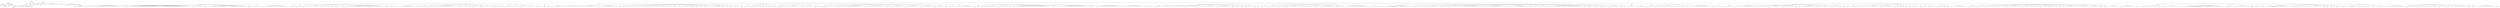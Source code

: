 graph Tree {
	"t0" [label = "TEI"];
	"t1" [label = "teiHeader"];
	"t2" [label = "fileDesc"];
	"t3" [label = "titleStmt"];
	"t4" [label = "title"];
	"t5" [label = "title"];
	"t6" [label = "author"];
	"t7" [label = "idno"];
	"t8" [label = "idno"];
	"t9" [label = "persName"];
	"t10" [label = "persName"];
	"t11" [label = "forename"];
	"t12" [label = "surname"];
	"t13" [label = "publicationStmt"];
	"t14" [label = "publisher"];
	"t15" [label = "idno"];
	"t16" [label = "idno"];
	"t17" [label = "idno"];
	"t18" [label = "availability"];
	"t19" [label = "licence"];
	"t20" [label = "ab"];
	"t21" [label = "ref"];
	"t22" [label = "sourceDesc"];
	"t23" [label = "bibl"];
	"t24" [label = "name"];
	"t25" [label = "idno"];
	"t26" [label = "idno"];
	"t27" [label = "availability"];
	"t28" [label = "licence"];
	"t29" [label = "ab"];
	"t30" [label = "ref"];
	"t31" [label = "bibl"];
	"t32" [label = "date"];
	"t33" [label = "date"];
	"t34" [label = "idno"];
	"t35" [label = "profileDesc"];
	"t36" [label = "particDesc"];
	"t37" [label = "listPerson"];
	"t38" [label = "person"];
	"t39" [label = "persName"];
	"t40" [label = "person"];
	"t41" [label = "persName"];
	"t42" [label = "person"];
	"t43" [label = "persName"];
	"t44" [label = "person"];
	"t45" [label = "persName"];
	"t46" [label = "person"];
	"t47" [label = "persName"];
	"t48" [label = "person"];
	"t49" [label = "persName"];
	"t50" [label = "person"];
	"t51" [label = "persName"];
	"t52" [label = "textClass"];
	"t53" [label = "keywords"];
	"t54" [label = "term"];
	"t55" [label = "term"];
	"t56" [label = "classCode"];
	"t57" [label = "revisionDesc"];
	"t58" [label = "listChange"];
	"t59" [label = "change"];
	"t60" [label = "text"];
	"t61" [label = "front"];
	"t62" [label = "docTitle"];
	"t63" [label = "titlePart"];
	"t64" [label = "titlePart"];
	"t65" [label = "docDate"];
	"t66" [label = "docAuthor"];
	"t67" [label = "div"];
	"t68" [label = "div"];
	"t69" [label = "div"];
	"t70" [label = "p"];
	"t71" [label = "div"];
	"t72" [label = "p"];
	"t73" [label = "performance"];
	"t74" [label = "ab"];
	"t75" [label = "ab"];
	"t76" [label = "ab"];
	"t77" [label = "div"];
	"t78" [label = "head"];
	"t79" [label = "p"];
	"t80" [label = "p"];
	"t81" [label = "p"];
	"t82" [label = "p"];
	"t83" [label = "p"];
	"t84" [label = "p"];
	"t85" [label = "p"];
	"t86" [label = "p"];
	"t87" [label = "p"];
	"t88" [label = "p"];
	"t89" [label = "l"];
	"t90" [label = "p"];
	"t91" [label = "div"];
	"t92" [label = "head"];
	"t93" [label = "p"];
	"t94" [label = "p"];
	"t95" [label = "castList"];
	"t96" [label = "head"];
	"t97" [label = "castItem"];
	"t98" [label = "role"];
	"t99" [label = "castItem"];
	"t100" [label = "role"];
	"t101" [label = "castItem"];
	"t102" [label = "role"];
	"t103" [label = "castItem"];
	"t104" [label = "role"];
	"t105" [label = "castItem"];
	"t106" [label = "role"];
	"t107" [label = "castItem"];
	"t108" [label = "role"];
	"t109" [label = "castItem"];
	"t110" [label = "role"];
	"t111" [label = "castItem"];
	"t112" [label = "role"];
	"t113" [label = "body"];
	"t114" [label = "div"];
	"t115" [label = "head"];
	"t116" [label = "div"];
	"t117" [label = "head"];
	"t118" [label = "sp"];
	"t119" [label = "speaker"];
	"t120" [label = "l"];
	"t121" [label = "l"];
	"t122" [label = "l"];
	"t123" [label = "l"];
	"t124" [label = "l"];
	"t125" [label = "l"];
	"t126" [label = "l"];
	"t127" [label = "l"];
	"t128" [label = "sp"];
	"t129" [label = "speaker"];
	"t130" [label = "l"];
	"t131" [label = "l"];
	"t132" [label = "l"];
	"t133" [label = "sp"];
	"t134" [label = "speaker"];
	"t135" [label = "l"];
	"t136" [label = "l"];
	"t137" [label = "l"];
	"t138" [label = "l"];
	"t139" [label = "l"];
	"t140" [label = "l"];
	"t141" [label = "l"];
	"t142" [label = "l"];
	"t143" [label = "l"];
	"t144" [label = "l"];
	"t145" [label = "l"];
	"t146" [label = "l"];
	"t147" [label = "l"];
	"t148" [label = "l"];
	"t149" [label = "l"];
	"t150" [label = "l"];
	"t151" [label = "l"];
	"t152" [label = "l"];
	"t153" [label = "l"];
	"t154" [label = "l"];
	"t155" [label = "l"];
	"t156" [label = "l"];
	"t157" [label = "l"];
	"t158" [label = "l"];
	"t159" [label = "l"];
	"t160" [label = "l"];
	"t161" [label = "sp"];
	"t162" [label = "speaker"];
	"t163" [label = "l"];
	"t164" [label = "l"];
	"t165" [label = "sp"];
	"t166" [label = "speaker"];
	"t167" [label = "l"];
	"t168" [label = "l"];
	"t169" [label = "l"];
	"t170" [label = "l"];
	"t171" [label = "l"];
	"t172" [label = "l"];
	"t173" [label = "l"];
	"t174" [label = "l"];
	"t175" [label = "l"];
	"t176" [label = "l"];
	"t177" [label = "l"];
	"t178" [label = "l"];
	"t179" [label = "l"];
	"t180" [label = "l"];
	"t181" [label = "l"];
	"t182" [label = "l"];
	"t183" [label = "l"];
	"t184" [label = "l"];
	"t185" [label = "l"];
	"t186" [label = "l"];
	"t187" [label = "l"];
	"t188" [label = "l"];
	"t189" [label = "l"];
	"t190" [label = "l"];
	"t191" [label = "l"];
	"t192" [label = "l"];
	"t193" [label = "l"];
	"t194" [label = "l"];
	"t195" [label = "l"];
	"t196" [label = "l"];
	"t197" [label = "l"];
	"t198" [label = "l"];
	"t199" [label = "l"];
	"t200" [label = "l"];
	"t201" [label = "l"];
	"t202" [label = "l"];
	"t203" [label = "l"];
	"t204" [label = "l"];
	"t205" [label = "l"];
	"t206" [label = "l"];
	"t207" [label = "l"];
	"t208" [label = "l"];
	"t209" [label = "l"];
	"t210" [label = "l"];
	"t211" [label = "l"];
	"t212" [label = "l"];
	"t213" [label = "l"];
	"t214" [label = "l"];
	"t215" [label = "l"];
	"t216" [label = "l"];
	"t217" [label = "l"];
	"t218" [label = "l"];
	"t219" [label = "l"];
	"t220" [label = "l"];
	"t221" [label = "l"];
	"t222" [label = "l"];
	"t223" [label = "l"];
	"t224" [label = "sp"];
	"t225" [label = "speaker"];
	"t226" [label = "l"];
	"t227" [label = "l"];
	"t228" [label = "l"];
	"t229" [label = "l"];
	"t230" [label = "l"];
	"t231" [label = "l"];
	"t232" [label = "l"];
	"t233" [label = "l"];
	"t234" [label = "l"];
	"t235" [label = "sp"];
	"t236" [label = "speaker"];
	"t237" [label = "l"];
	"t238" [label = "sp"];
	"t239" [label = "speaker"];
	"t240" [label = "l"];
	"t241" [label = "l"];
	"t242" [label = "l"];
	"t243" [label = "l"];
	"t244" [label = "l"];
	"t245" [label = "l"];
	"t246" [label = "l"];
	"t247" [label = "l"];
	"t248" [label = "l"];
	"t249" [label = "l"];
	"t250" [label = "l"];
	"t251" [label = "l"];
	"t252" [label = "l"];
	"t253" [label = "l"];
	"t254" [label = "l"];
	"t255" [label = "l"];
	"t256" [label = "l"];
	"t257" [label = "l"];
	"t258" [label = "l"];
	"t259" [label = "l"];
	"t260" [label = "l"];
	"t261" [label = "l"];
	"t262" [label = "l"];
	"t263" [label = "l"];
	"t264" [label = "l"];
	"t265" [label = "l"];
	"t266" [label = "l"];
	"t267" [label = "l"];
	"t268" [label = "l"];
	"t269" [label = "l"];
	"t270" [label = "l"];
	"t271" [label = "l"];
	"t272" [label = "l"];
	"t273" [label = "l"];
	"t274" [label = "sp"];
	"t275" [label = "speaker"];
	"t276" [label = "l"];
	"t277" [label = "l"];
	"t278" [label = "l"];
	"t279" [label = "sp"];
	"t280" [label = "speaker"];
	"t281" [label = "l"];
	"t282" [label = "l"];
	"t283" [label = "l"];
	"t284" [label = "l"];
	"t285" [label = "l"];
	"t286" [label = "l"];
	"t287" [label = "sp"];
	"t288" [label = "speaker"];
	"t289" [label = "l"];
	"t290" [label = "l"];
	"t291" [label = "l"];
	"t292" [label = "l"];
	"t293" [label = "l"];
	"t294" [label = "l"];
	"t295" [label = "l"];
	"t296" [label = "l"];
	"t297" [label = "l"];
	"t298" [label = "l"];
	"t299" [label = "l"];
	"t300" [label = "l"];
	"t301" [label = "l"];
	"t302" [label = "l"];
	"t303" [label = "l"];
	"t304" [label = "l"];
	"t305" [label = "l"];
	"t306" [label = "l"];
	"t307" [label = "l"];
	"t308" [label = "l"];
	"t309" [label = "l"];
	"t310" [label = "l"];
	"t311" [label = "l"];
	"t312" [label = "l"];
	"t313" [label = "div"];
	"t314" [label = "head"];
	"t315" [label = "sp"];
	"t316" [label = "speaker"];
	"t317" [label = "l"];
	"t318" [label = "l"];
	"t319" [label = "l"];
	"t320" [label = "sp"];
	"t321" [label = "speaker"];
	"t322" [label = "l"];
	"t323" [label = "l"];
	"t324" [label = "l"];
	"t325" [label = "l"];
	"t326" [label = "l"];
	"t327" [label = "sp"];
	"t328" [label = "speaker"];
	"t329" [label = "l"];
	"t330" [label = "l"];
	"t331" [label = "l"];
	"t332" [label = "l"];
	"t333" [label = "sp"];
	"t334" [label = "speaker"];
	"t335" [label = "l"];
	"t336" [label = "l"];
	"t337" [label = "l"];
	"t338" [label = "l"];
	"t339" [label = "l"];
	"t340" [label = "l"];
	"t341" [label = "l"];
	"t342" [label = "l"];
	"t343" [label = "sp"];
	"t344" [label = "speaker"];
	"t345" [label = "l"];
	"t346" [label = "sp"];
	"t347" [label = "speaker"];
	"t348" [label = "l"];
	"t349" [label = "l"];
	"t350" [label = "sp"];
	"t351" [label = "speaker"];
	"t352" [label = "l"];
	"t353" [label = "l"];
	"t354" [label = "sp"];
	"t355" [label = "speaker"];
	"t356" [label = "l"];
	"t357" [label = "l"];
	"t358" [label = "sp"];
	"t359" [label = "speaker"];
	"t360" [label = "l"];
	"t361" [label = "l"];
	"t362" [label = "l"];
	"t363" [label = "l"];
	"t364" [label = "sp"];
	"t365" [label = "speaker"];
	"t366" [label = "l"];
	"t367" [label = "sp"];
	"t368" [label = "speaker"];
	"t369" [label = "l"];
	"t370" [label = "l"];
	"t371" [label = "l"];
	"t372" [label = "l"];
	"t373" [label = "l"];
	"t374" [label = "l"];
	"t375" [label = "l"];
	"t376" [label = "l"];
	"t377" [label = "l"];
	"t378" [label = "l"];
	"t379" [label = "l"];
	"t380" [label = "l"];
	"t381" [label = "l"];
	"t382" [label = "l"];
	"t383" [label = "l"];
	"t384" [label = "l"];
	"t385" [label = "l"];
	"t386" [label = "l"];
	"t387" [label = "l"];
	"t388" [label = "l"];
	"t389" [label = "l"];
	"t390" [label = "l"];
	"t391" [label = "l"];
	"t392" [label = "l"];
	"t393" [label = "l"];
	"t394" [label = "l"];
	"t395" [label = "l"];
	"t396" [label = "l"];
	"t397" [label = "l"];
	"t398" [label = "l"];
	"t399" [label = "l"];
	"t400" [label = "l"];
	"t401" [label = "l"];
	"t402" [label = "l"];
	"t403" [label = "sp"];
	"t404" [label = "speaker"];
	"t405" [label = "l"];
	"t406" [label = "l"];
	"t407" [label = "l"];
	"t408" [label = "sp"];
	"t409" [label = "speaker"];
	"t410" [label = "l"];
	"t411" [label = "sp"];
	"t412" [label = "speaker"];
	"t413" [label = "l"];
	"t414" [label = "div"];
	"t415" [label = "head"];
	"t416" [label = "sp"];
	"t417" [label = "speaker"];
	"t418" [label = "l"];
	"t419" [label = "l"];
	"t420" [label = "l"];
	"t421" [label = "l"];
	"t422" [label = "l"];
	"t423" [label = "l"];
	"t424" [label = "l"];
	"t425" [label = "l"];
	"t426" [label = "l"];
	"t427" [label = "l"];
	"t428" [label = "l"];
	"t429" [label = "l"];
	"t430" [label = "l"];
	"t431" [label = "l"];
	"t432" [label = "l"];
	"t433" [label = "l"];
	"t434" [label = "sp"];
	"t435" [label = "speaker"];
	"t436" [label = "l"];
	"t437" [label = "l"];
	"t438" [label = "l"];
	"t439" [label = "sp"];
	"t440" [label = "speaker"];
	"t441" [label = "l"];
	"t442" [label = "l"];
	"t443" [label = "l"];
	"t444" [label = "sp"];
	"t445" [label = "speaker"];
	"t446" [label = "l"];
	"t447" [label = "l"];
	"t448" [label = "l"];
	"t449" [label = "l"];
	"t450" [label = "l"];
	"t451" [label = "l"];
	"t452" [label = "sp"];
	"t453" [label = "speaker"];
	"t454" [label = "l"];
	"t455" [label = "l"];
	"t456" [label = "l"];
	"t457" [label = "l"];
	"t458" [label = "l"];
	"t459" [label = "l"];
	"t460" [label = "l"];
	"t461" [label = "l"];
	"t462" [label = "l"];
	"t463" [label = "l"];
	"t464" [label = "l"];
	"t465" [label = "l"];
	"t466" [label = "l"];
	"t467" [label = "l"];
	"t468" [label = "l"];
	"t469" [label = "l"];
	"t470" [label = "l"];
	"t471" [label = "l"];
	"t472" [label = "l"];
	"t473" [label = "sp"];
	"t474" [label = "speaker"];
	"t475" [label = "l"];
	"t476" [label = "sp"];
	"t477" [label = "speaker"];
	"t478" [label = "l"];
	"t479" [label = "l"];
	"t480" [label = "l"];
	"t481" [label = "l"];
	"t482" [label = "l"];
	"t483" [label = "l"];
	"t484" [label = "sp"];
	"t485" [label = "speaker"];
	"t486" [label = "l"];
	"t487" [label = "sp"];
	"t488" [label = "speaker"];
	"t489" [label = "l"];
	"t490" [label = "l"];
	"t491" [label = "l"];
	"t492" [label = "l"];
	"t493" [label = "l"];
	"t494" [label = "sp"];
	"t495" [label = "speaker"];
	"t496" [label = "l"];
	"t497" [label = "sp"];
	"t498" [label = "speaker"];
	"t499" [label = "l"];
	"t500" [label = "l"];
	"t501" [label = "l"];
	"t502" [label = "l"];
	"t503" [label = "l"];
	"t504" [label = "l"];
	"t505" [label = "sp"];
	"t506" [label = "speaker"];
	"t507" [label = "l"];
	"t508" [label = "l"];
	"t509" [label = "l"];
	"t510" [label = "l"];
	"t511" [label = "l"];
	"t512" [label = "sp"];
	"t513" [label = "speaker"];
	"t514" [label = "l"];
	"t515" [label = "sp"];
	"t516" [label = "speaker"];
	"t517" [label = "l"];
	"t518" [label = "div"];
	"t519" [label = "head"];
	"t520" [label = "sp"];
	"t521" [label = "speaker"];
	"t522" [label = "l"];
	"t523" [label = "l"];
	"t524" [label = "l"];
	"t525" [label = "l"];
	"t526" [label = "sp"];
	"t527" [label = "speaker"];
	"t528" [label = "l"];
	"t529" [label = "l"];
	"t530" [label = "l"];
	"t531" [label = "l"];
	"t532" [label = "sp"];
	"t533" [label = "speaker"];
	"t534" [label = "l"];
	"t535" [label = "sp"];
	"t536" [label = "speaker"];
	"t537" [label = "l"];
	"t538" [label = "l"];
	"t539" [label = "l"];
	"t540" [label = "l"];
	"t541" [label = "l"];
	"t542" [label = "l"];
	"t543" [label = "sp"];
	"t544" [label = "speaker"];
	"t545" [label = "l"];
	"t546" [label = "l"];
	"t547" [label = "l"];
	"t548" [label = "l"];
	"t549" [label = "l"];
	"t550" [label = "sp"];
	"t551" [label = "speaker"];
	"t552" [label = "l"];
	"t553" [label = "l"];
	"t554" [label = "l"];
	"t555" [label = "l"];
	"t556" [label = "l"];
	"t557" [label = "div"];
	"t558" [label = "head"];
	"t559" [label = "sp"];
	"t560" [label = "speaker"];
	"t561" [label = "l"];
	"t562" [label = "sp"];
	"t563" [label = "speaker"];
	"t564" [label = "l"];
	"t565" [label = "l"];
	"t566" [label = "l"];
	"t567" [label = "div"];
	"t568" [label = "head"];
	"t569" [label = "div"];
	"t570" [label = "head"];
	"t571" [label = "sp"];
	"t572" [label = "speaker"];
	"t573" [label = "l"];
	"t574" [label = "l"];
	"t575" [label = "l"];
	"t576" [label = "l"];
	"t577" [label = "l"];
	"t578" [label = "l"];
	"t579" [label = "l"];
	"t580" [label = "l"];
	"t581" [label = "sp"];
	"t582" [label = "speaker"];
	"t583" [label = "l"];
	"t584" [label = "l"];
	"t585" [label = "l"];
	"t586" [label = "l"];
	"t587" [label = "l"];
	"t588" [label = "l"];
	"t589" [label = "l"];
	"t590" [label = "l"];
	"t591" [label = "l"];
	"t592" [label = "l"];
	"t593" [label = "l"];
	"t594" [label = "l"];
	"t595" [label = "l"];
	"t596" [label = "l"];
	"t597" [label = "sp"];
	"t598" [label = "speaker"];
	"t599" [label = "l"];
	"t600" [label = "l"];
	"t601" [label = "l"];
	"t602" [label = "l"];
	"t603" [label = "l"];
	"t604" [label = "l"];
	"t605" [label = "l"];
	"t606" [label = "l"];
	"t607" [label = "l"];
	"t608" [label = "l"];
	"t609" [label = "l"];
	"t610" [label = "l"];
	"t611" [label = "l"];
	"t612" [label = "l"];
	"t613" [label = "sp"];
	"t614" [label = "speaker"];
	"t615" [label = "l"];
	"t616" [label = "l"];
	"t617" [label = "l"];
	"t618" [label = "l"];
	"t619" [label = "l"];
	"t620" [label = "l"];
	"t621" [label = "l"];
	"t622" [label = "l"];
	"t623" [label = "l"];
	"t624" [label = "l"];
	"t625" [label = "l"];
	"t626" [label = "l"];
	"t627" [label = "l"];
	"t628" [label = "l"];
	"t629" [label = "l"];
	"t630" [label = "l"];
	"t631" [label = "l"];
	"t632" [label = "sp"];
	"t633" [label = "speaker"];
	"t634" [label = "l"];
	"t635" [label = "div"];
	"t636" [label = "head"];
	"t637" [label = "sp"];
	"t638" [label = "speaker"];
	"t639" [label = "l"];
	"t640" [label = "sp"];
	"t641" [label = "speaker"];
	"t642" [label = "l"];
	"t643" [label = "l"];
	"t644" [label = "sp"];
	"t645" [label = "speaker"];
	"t646" [label = "l"];
	"t647" [label = "l"];
	"t648" [label = "l"];
	"t649" [label = "sp"];
	"t650" [label = "speaker"];
	"t651" [label = "l"];
	"t652" [label = "l"];
	"t653" [label = "l"];
	"t654" [label = "sp"];
	"t655" [label = "speaker"];
	"t656" [label = "l"];
	"t657" [label = "l"];
	"t658" [label = "l"];
	"t659" [label = "sp"];
	"t660" [label = "speaker"];
	"t661" [label = "l"];
	"t662" [label = "sp"];
	"t663" [label = "speaker"];
	"t664" [label = "l"];
	"t665" [label = "sp"];
	"t666" [label = "speaker"];
	"t667" [label = "l"];
	"t668" [label = "sp"];
	"t669" [label = "speaker"];
	"t670" [label = "l"];
	"t671" [label = "l"];
	"t672" [label = "l"];
	"t673" [label = "sp"];
	"t674" [label = "speaker"];
	"t675" [label = "l"];
	"t676" [label = "l"];
	"t677" [label = "stage"];
	"t678" [label = "l"];
	"t679" [label = "sp"];
	"t680" [label = "speaker"];
	"t681" [label = "l"];
	"t682" [label = "l"];
	"t683" [label = "l"];
	"t684" [label = "sp"];
	"t685" [label = "speaker"];
	"t686" [label = "l"];
	"t687" [label = "l"];
	"t688" [label = "l"];
	"t689" [label = "l"];
	"t690" [label = "l"];
	"t691" [label = "sp"];
	"t692" [label = "speaker"];
	"t693" [label = "l"];
	"t694" [label = "l"];
	"t695" [label = "l"];
	"t696" [label = "sp"];
	"t697" [label = "speaker"];
	"t698" [label = "l"];
	"t699" [label = "l"];
	"t700" [label = "l"];
	"t701" [label = "l"];
	"t702" [label = "l"];
	"t703" [label = "sp"];
	"t704" [label = "speaker"];
	"t705" [label = "l"];
	"t706" [label = "sp"];
	"t707" [label = "speaker"];
	"t708" [label = "l"];
	"t709" [label = "sp"];
	"t710" [label = "speaker"];
	"t711" [label = "l"];
	"t712" [label = "sp"];
	"t713" [label = "speaker"];
	"t714" [label = "l"];
	"t715" [label = "l"];
	"t716" [label = "l"];
	"t717" [label = "sp"];
	"t718" [label = "speaker"];
	"t719" [label = "l"];
	"t720" [label = "l"];
	"t721" [label = "l"];
	"t722" [label = "sp"];
	"t723" [label = "speaker"];
	"t724" [label = "l"];
	"t725" [label = "l"];
	"t726" [label = "l"];
	"t727" [label = "l"];
	"t728" [label = "l"];
	"t729" [label = "stage"];
	"t730" [label = "l"];
	"t731" [label = "l"];
	"t732" [label = "l"];
	"t733" [label = "l"];
	"t734" [label = "stage"];
	"t735" [label = "l"];
	"t736" [label = "l"];
	"t737" [label = "sp"];
	"t738" [label = "speaker"];
	"t739" [label = "l"];
	"t740" [label = "sp"];
	"t741" [label = "speaker"];
	"t742" [label = "l"];
	"t743" [label = "l"];
	"t744" [label = "l"];
	"t745" [label = "sp"];
	"t746" [label = "speaker"];
	"t747" [label = "l"];
	"t748" [label = "l"];
	"t749" [label = "l"];
	"t750" [label = "l"];
	"t751" [label = "sp"];
	"t752" [label = "speaker"];
	"t753" [label = "l"];
	"t754" [label = "div"];
	"t755" [label = "head"];
	"t756" [label = "sp"];
	"t757" [label = "speaker"];
	"t758" [label = "l"];
	"t759" [label = "l"];
	"t760" [label = "l"];
	"t761" [label = "l"];
	"t762" [label = "sp"];
	"t763" [label = "speaker"];
	"t764" [label = "l"];
	"t765" [label = "sp"];
	"t766" [label = "speaker"];
	"t767" [label = "l"];
	"t768" [label = "sp"];
	"t769" [label = "speaker"];
	"t770" [label = "l"];
	"t771" [label = "l"];
	"t772" [label = "sp"];
	"t773" [label = "speaker"];
	"t774" [label = "l"];
	"t775" [label = "sp"];
	"t776" [label = "speaker"];
	"t777" [label = "l"];
	"t778" [label = "sp"];
	"t779" [label = "speaker"];
	"t780" [label = "l"];
	"t781" [label = "sp"];
	"t782" [label = "speaker"];
	"t783" [label = "l"];
	"t784" [label = "sp"];
	"t785" [label = "speaker"];
	"t786" [label = "l"];
	"t787" [label = "sp"];
	"t788" [label = "speaker"];
	"t789" [label = "l"];
	"t790" [label = "div"];
	"t791" [label = "head"];
	"t792" [label = "sp"];
	"t793" [label = "speaker"];
	"t794" [label = "l"];
	"t795" [label = "sp"];
	"t796" [label = "speaker"];
	"t797" [label = "l"];
	"t798" [label = "l"];
	"t799" [label = "l"];
	"t800" [label = "sp"];
	"t801" [label = "speaker"];
	"t802" [label = "l"];
	"t803" [label = "l"];
	"t804" [label = "l"];
	"t805" [label = "l"];
	"t806" [label = "l"];
	"t807" [label = "l"];
	"t808" [label = "l"];
	"t809" [label = "l"];
	"t810" [label = "l"];
	"t811" [label = "l"];
	"t812" [label = "l"];
	"t813" [label = "l"];
	"t814" [label = "sp"];
	"t815" [label = "speaker"];
	"t816" [label = "l"];
	"t817" [label = "l"];
	"t818" [label = "l"];
	"t819" [label = "sp"];
	"t820" [label = "speaker"];
	"t821" [label = "l"];
	"t822" [label = "l"];
	"t823" [label = "l"];
	"t824" [label = "l"];
	"t825" [label = "l"];
	"t826" [label = "l"];
	"t827" [label = "sp"];
	"t828" [label = "speaker"];
	"t829" [label = "l"];
	"t830" [label = "l"];
	"t831" [label = "sp"];
	"t832" [label = "speaker"];
	"t833" [label = "l"];
	"t834" [label = "div"];
	"t835" [label = "head"];
	"t836" [label = "sp"];
	"t837" [label = "speaker"];
	"t838" [label = "l"];
	"t839" [label = "sp"];
	"t840" [label = "speaker"];
	"t841" [label = "l"];
	"t842" [label = "l"];
	"t843" [label = "l"];
	"t844" [label = "l"];
	"t845" [label = "l"];
	"t846" [label = "l"];
	"t847" [label = "l"];
	"t848" [label = "l"];
	"t849" [label = "sp"];
	"t850" [label = "speaker"];
	"t851" [label = "l"];
	"t852" [label = "l"];
	"t853" [label = "sp"];
	"t854" [label = "speaker"];
	"t855" [label = "l"];
	"t856" [label = "sp"];
	"t857" [label = "speaker"];
	"t858" [label = "l"];
	"t859" [label = "l"];
	"t860" [label = "l"];
	"t861" [label = "l"];
	"t862" [label = "l"];
	"t863" [label = "l"];
	"t864" [label = "l"];
	"t865" [label = "l"];
	"t866" [label = "l"];
	"t867" [label = "l"];
	"t868" [label = "l"];
	"t869" [label = "l"];
	"t870" [label = "l"];
	"t871" [label = "l"];
	"t872" [label = "l"];
	"t873" [label = "l"];
	"t874" [label = "l"];
	"t875" [label = "l"];
	"t876" [label = "l"];
	"t877" [label = "sp"];
	"t878" [label = "speaker"];
	"t879" [label = "l"];
	"t880" [label = "l"];
	"t881" [label = "l"];
	"t882" [label = "l"];
	"t883" [label = "l"];
	"t884" [label = "l"];
	"t885" [label = "l"];
	"t886" [label = "l"];
	"t887" [label = "l"];
	"t888" [label = "l"];
	"t889" [label = "l"];
	"t890" [label = "l"];
	"t891" [label = "l"];
	"t892" [label = "l"];
	"t893" [label = "l"];
	"t894" [label = "l"];
	"t895" [label = "l"];
	"t896" [label = "sp"];
	"t897" [label = "speaker"];
	"t898" [label = "l"];
	"t899" [label = "l"];
	"t900" [label = "l"];
	"t901" [label = "sp"];
	"t902" [label = "speaker"];
	"t903" [label = "l"];
	"t904" [label = "l"];
	"t905" [label = "l"];
	"t906" [label = "l"];
	"t907" [label = "l"];
	"t908" [label = "l"];
	"t909" [label = "l"];
	"t910" [label = "l"];
	"t911" [label = "l"];
	"t912" [label = "l"];
	"t913" [label = "l"];
	"t914" [label = "sp"];
	"t915" [label = "speaker"];
	"t916" [label = "l"];
	"t917" [label = "l"];
	"t918" [label = "l"];
	"t919" [label = "l"];
	"t920" [label = "l"];
	"t921" [label = "l"];
	"t922" [label = "l"];
	"t923" [label = "l"];
	"t924" [label = "l"];
	"t925" [label = "l"];
	"t926" [label = "l"];
	"t927" [label = "sp"];
	"t928" [label = "speaker"];
	"t929" [label = "l"];
	"t930" [label = "l"];
	"t931" [label = "l"];
	"t932" [label = "l"];
	"t933" [label = "l"];
	"t934" [label = "l"];
	"t935" [label = "l"];
	"t936" [label = "l"];
	"t937" [label = "l"];
	"t938" [label = "l"];
	"t939" [label = "l"];
	"t940" [label = "sp"];
	"t941" [label = "speaker"];
	"t942" [label = "l"];
	"t943" [label = "l"];
	"t944" [label = "l"];
	"t945" [label = "l"];
	"t946" [label = "l"];
	"t947" [label = "l"];
	"t948" [label = "l"];
	"t949" [label = "l"];
	"t950" [label = "sp"];
	"t951" [label = "speaker"];
	"t952" [label = "l"];
	"t953" [label = "l"];
	"t954" [label = "sp"];
	"t955" [label = "speaker"];
	"t956" [label = "l"];
	"t957" [label = "l"];
	"t958" [label = "l"];
	"t959" [label = "l"];
	"t960" [label = "l"];
	"t961" [label = "div"];
	"t962" [label = "head"];
	"t963" [label = "sp"];
	"t964" [label = "speaker"];
	"t965" [label = "l"];
	"t966" [label = "l"];
	"t967" [label = "l"];
	"t968" [label = "l"];
	"t969" [label = "l"];
	"t970" [label = "l"];
	"t971" [label = "l"];
	"t972" [label = "l"];
	"t973" [label = "l"];
	"t974" [label = "l"];
	"t975" [label = "l"];
	"t976" [label = "l"];
	"t977" [label = "l"];
	"t978" [label = "l"];
	"t979" [label = "div"];
	"t980" [label = "head"];
	"t981" [label = "sp"];
	"t982" [label = "speaker"];
	"t983" [label = "l"];
	"t984" [label = "l"];
	"t985" [label = "l"];
	"t986" [label = "l"];
	"t987" [label = "sp"];
	"t988" [label = "speaker"];
	"t989" [label = "l"];
	"t990" [label = "sp"];
	"t991" [label = "speaker"];
	"t992" [label = "l"];
	"t993" [label = "sp"];
	"t994" [label = "speaker"];
	"t995" [label = "l"];
	"t996" [label = "l"];
	"t997" [label = "l"];
	"t998" [label = "l"];
	"t999" [label = "l"];
	"t1000" [label = "l"];
	"t1001" [label = "l"];
	"t1002" [label = "l"];
	"t1003" [label = "l"];
	"t1004" [label = "sp"];
	"t1005" [label = "speaker"];
	"t1006" [label = "l"];
	"t1007" [label = "sp"];
	"t1008" [label = "speaker"];
	"t1009" [label = "l"];
	"t1010" [label = "sp"];
	"t1011" [label = "speaker"];
	"t1012" [label = "l"];
	"t1013" [label = "l"];
	"t1014" [label = "sp"];
	"t1015" [label = "speaker"];
	"t1016" [label = "l"];
	"t1017" [label = "l"];
	"t1018" [label = "sp"];
	"t1019" [label = "speaker"];
	"t1020" [label = "l"];
	"t1021" [label = "l"];
	"t1022" [label = "l"];
	"t1023" [label = "l"];
	"t1024" [label = "l"];
	"t1025" [label = "l"];
	"t1026" [label = "l"];
	"t1027" [label = "l"];
	"t1028" [label = "l"];
	"t1029" [label = "l"];
	"t1030" [label = "l"];
	"t1031" [label = "l"];
	"t1032" [label = "l"];
	"t1033" [label = "l"];
	"t1034" [label = "l"];
	"t1035" [label = "l"];
	"t1036" [label = "l"];
	"t1037" [label = "l"];
	"t1038" [label = "l"];
	"t1039" [label = "l"];
	"t1040" [label = "l"];
	"t1041" [label = "l"];
	"t1042" [label = "l"];
	"t1043" [label = "l"];
	"t1044" [label = "l"];
	"t1045" [label = "l"];
	"t1046" [label = "l"];
	"t1047" [label = "l"];
	"t1048" [label = "l"];
	"t1049" [label = "l"];
	"t1050" [label = "l"];
	"t1051" [label = "l"];
	"t1052" [label = "l"];
	"t1053" [label = "sp"];
	"t1054" [label = "speaker"];
	"t1055" [label = "l"];
	"t1056" [label = "l"];
	"t1057" [label = "l"];
	"t1058" [label = "l"];
	"t1059" [label = "sp"];
	"t1060" [label = "speaker"];
	"t1061" [label = "l"];
	"t1062" [label = "l"];
	"t1063" [label = "l"];
	"t1064" [label = "l"];
	"t1065" [label = "l"];
	"t1066" [label = "l"];
	"t1067" [label = "l"];
	"t1068" [label = "l"];
	"t1069" [label = "l"];
	"t1070" [label = "l"];
	"t1071" [label = "l"];
	"t1072" [label = "l"];
	"t1073" [label = "l"];
	"t1074" [label = "l"];
	"t1075" [label = "l"];
	"t1076" [label = "l"];
	"t1077" [label = "l"];
	"t1078" [label = "l"];
	"t1079" [label = "l"];
	"t1080" [label = "l"];
	"t1081" [label = "l"];
	"t1082" [label = "l"];
	"t1083" [label = "l"];
	"t1084" [label = "l"];
	"t1085" [label = "l"];
	"t1086" [label = "l"];
	"t1087" [label = "sp"];
	"t1088" [label = "speaker"];
	"t1089" [label = "l"];
	"t1090" [label = "l"];
	"t1091" [label = "l"];
	"t1092" [label = "l"];
	"t1093" [label = "sp"];
	"t1094" [label = "speaker"];
	"t1095" [label = "l"];
	"t1096" [label = "l"];
	"t1097" [label = "l"];
	"t1098" [label = "l"];
	"t1099" [label = "l"];
	"t1100" [label = "l"];
	"t1101" [label = "l"];
	"t1102" [label = "l"];
	"t1103" [label = "l"];
	"t1104" [label = "l"];
	"t1105" [label = "l"];
	"t1106" [label = "l"];
	"t1107" [label = "l"];
	"t1108" [label = "l"];
	"t1109" [label = "l"];
	"t1110" [label = "l"];
	"t1111" [label = "l"];
	"t1112" [label = "l"];
	"t1113" [label = "l"];
	"t1114" [label = "l"];
	"t1115" [label = "l"];
	"t1116" [label = "l"];
	"t1117" [label = "l"];
	"t1118" [label = "sp"];
	"t1119" [label = "speaker"];
	"t1120" [label = "l"];
	"t1121" [label = "l"];
	"t1122" [label = "l"];
	"t1123" [label = "l"];
	"t1124" [label = "l"];
	"t1125" [label = "l"];
	"t1126" [label = "l"];
	"t1127" [label = "l"];
	"t1128" [label = "l"];
	"t1129" [label = "l"];
	"t1130" [label = "l"];
	"t1131" [label = "l"];
	"t1132" [label = "l"];
	"t1133" [label = "l"];
	"t1134" [label = "l"];
	"t1135" [label = "l"];
	"t1136" [label = "l"];
	"t1137" [label = "sp"];
	"t1138" [label = "speaker"];
	"t1139" [label = "l"];
	"t1140" [label = "l"];
	"t1141" [label = "l"];
	"t1142" [label = "l"];
	"t1143" [label = "l"];
	"t1144" [label = "l"];
	"t1145" [label = "l"];
	"t1146" [label = "div"];
	"t1147" [label = "head"];
	"t1148" [label = "div"];
	"t1149" [label = "head"];
	"t1150" [label = "sp"];
	"t1151" [label = "speaker"];
	"t1152" [label = "l"];
	"t1153" [label = "l"];
	"t1154" [label = "l"];
	"t1155" [label = "l"];
	"t1156" [label = "l"];
	"t1157" [label = "sp"];
	"t1158" [label = "speaker"];
	"t1159" [label = "l"];
	"t1160" [label = "sp"];
	"t1161" [label = "speaker"];
	"t1162" [label = "l"];
	"t1163" [label = "l"];
	"t1164" [label = "sp"];
	"t1165" [label = "speaker"];
	"t1166" [label = "l"];
	"t1167" [label = "l"];
	"t1168" [label = "sp"];
	"t1169" [label = "speaker"];
	"t1170" [label = "l"];
	"t1171" [label = "l"];
	"t1172" [label = "l"];
	"t1173" [label = "sp"];
	"t1174" [label = "speaker"];
	"t1175" [label = "l"];
	"t1176" [label = "l"];
	"t1177" [label = "l"];
	"t1178" [label = "l"];
	"t1179" [label = "sp"];
	"t1180" [label = "speaker"];
	"t1181" [label = "l"];
	"t1182" [label = "sp"];
	"t1183" [label = "speaker"];
	"t1184" [label = "l"];
	"t1185" [label = "l"];
	"t1186" [label = "l"];
	"t1187" [label = "sp"];
	"t1188" [label = "speaker"];
	"t1189" [label = "l"];
	"t1190" [label = "sp"];
	"t1191" [label = "speaker"];
	"t1192" [label = "l"];
	"t1193" [label = "l"];
	"t1194" [label = "sp"];
	"t1195" [label = "speaker"];
	"t1196" [label = "l"];
	"t1197" [label = "l"];
	"t1198" [label = "l"];
	"t1199" [label = "sp"];
	"t1200" [label = "speaker"];
	"t1201" [label = "l"];
	"t1202" [label = "l"];
	"t1203" [label = "l"];
	"t1204" [label = "l"];
	"t1205" [label = "l"];
	"t1206" [label = "l"];
	"t1207" [label = "l"];
	"t1208" [label = "l"];
	"t1209" [label = "l"];
	"t1210" [label = "sp"];
	"t1211" [label = "speaker"];
	"t1212" [label = "l"];
	"t1213" [label = "l"];
	"t1214" [label = "l"];
	"t1215" [label = "l"];
	"t1216" [label = "l"];
	"t1217" [label = "l"];
	"t1218" [label = "l"];
	"t1219" [label = "l"];
	"t1220" [label = "l"];
	"t1221" [label = "l"];
	"t1222" [label = "l"];
	"t1223" [label = "l"];
	"t1224" [label = "sp"];
	"t1225" [label = "speaker"];
	"t1226" [label = "l"];
	"t1227" [label = "l"];
	"t1228" [label = "sp"];
	"t1229" [label = "speaker"];
	"t1230" [label = "l"];
	"t1231" [label = "l"];
	"t1232" [label = "l"];
	"t1233" [label = "sp"];
	"t1234" [label = "speaker"];
	"t1235" [label = "l"];
	"t1236" [label = "l"];
	"t1237" [label = "sp"];
	"t1238" [label = "speaker"];
	"t1239" [label = "l"];
	"t1240" [label = "l"];
	"t1241" [label = "l"];
	"t1242" [label = "l"];
	"t1243" [label = "l"];
	"t1244" [label = "l"];
	"t1245" [label = "sp"];
	"t1246" [label = "speaker"];
	"t1247" [label = "l"];
	"t1248" [label = "sp"];
	"t1249" [label = "speaker"];
	"t1250" [label = "l"];
	"t1251" [label = "l"];
	"t1252" [label = "div"];
	"t1253" [label = "head"];
	"t1254" [label = "sp"];
	"t1255" [label = "speaker"];
	"t1256" [label = "l"];
	"t1257" [label = "l"];
	"t1258" [label = "l"];
	"t1259" [label = "l"];
	"t1260" [label = "sp"];
	"t1261" [label = "speaker"];
	"t1262" [label = "l"];
	"t1263" [label = "l"];
	"t1264" [label = "l"];
	"t1265" [label = "l"];
	"t1266" [label = "l"];
	"t1267" [label = "l"];
	"t1268" [label = "l"];
	"t1269" [label = "l"];
	"t1270" [label = "sp"];
	"t1271" [label = "speaker"];
	"t1272" [label = "l"];
	"t1273" [label = "sp"];
	"t1274" [label = "speaker"];
	"t1275" [label = "l"];
	"t1276" [label = "sp"];
	"t1277" [label = "speaker"];
	"t1278" [label = "l"];
	"t1279" [label = "sp"];
	"t1280" [label = "speaker"];
	"t1281" [label = "l"];
	"t1282" [label = "l"];
	"t1283" [label = "l"];
	"t1284" [label = "l"];
	"t1285" [label = "l"];
	"t1286" [label = "l"];
	"t1287" [label = "l"];
	"t1288" [label = "l"];
	"t1289" [label = "l"];
	"t1290" [label = "sp"];
	"t1291" [label = "speaker"];
	"t1292" [label = "l"];
	"t1293" [label = "l"];
	"t1294" [label = "l"];
	"t1295" [label = "l"];
	"t1296" [label = "l"];
	"t1297" [label = "sp"];
	"t1298" [label = "speaker"];
	"t1299" [label = "l"];
	"t1300" [label = "sp"];
	"t1301" [label = "speaker"];
	"t1302" [label = "l"];
	"t1303" [label = "l"];
	"t1304" [label = "sp"];
	"t1305" [label = "speaker"];
	"t1306" [label = "l"];
	"t1307" [label = "l"];
	"t1308" [label = "l"];
	"t1309" [label = "l"];
	"t1310" [label = "l"];
	"t1311" [label = "sp"];
	"t1312" [label = "speaker"];
	"t1313" [label = "l"];
	"t1314" [label = "l"];
	"t1315" [label = "l"];
	"t1316" [label = "l"];
	"t1317" [label = "l"];
	"t1318" [label = "l"];
	"t1319" [label = "l"];
	"t1320" [label = "l"];
	"t1321" [label = "l"];
	"t1322" [label = "l"];
	"t1323" [label = "l"];
	"t1324" [label = "l"];
	"t1325" [label = "sp"];
	"t1326" [label = "speaker"];
	"t1327" [label = "l"];
	"t1328" [label = "sp"];
	"t1329" [label = "speaker"];
	"t1330" [label = "l"];
	"t1331" [label = "sp"];
	"t1332" [label = "speaker"];
	"t1333" [label = "l"];
	"t1334" [label = "sp"];
	"t1335" [label = "speaker"];
	"t1336" [label = "l"];
	"t1337" [label = "l"];
	"t1338" [label = "l"];
	"t1339" [label = "l"];
	"t1340" [label = "l"];
	"t1341" [label = "l"];
	"t1342" [label = "l"];
	"t1343" [label = "l"];
	"t1344" [label = "l"];
	"t1345" [label = "l"];
	"t1346" [label = "l"];
	"t1347" [label = "l"];
	"t1348" [label = "l"];
	"t1349" [label = "l"];
	"t1350" [label = "l"];
	"t1351" [label = "l"];
	"t1352" [label = "l"];
	"t1353" [label = "l"];
	"t1354" [label = "l"];
	"t1355" [label = "l"];
	"t1356" [label = "l"];
	"t1357" [label = "sp"];
	"t1358" [label = "speaker"];
	"t1359" [label = "l"];
	"t1360" [label = "l"];
	"t1361" [label = "l"];
	"t1362" [label = "l"];
	"t1363" [label = "l"];
	"t1364" [label = "l"];
	"t1365" [label = "l"];
	"t1366" [label = "l"];
	"t1367" [label = "div"];
	"t1368" [label = "head"];
	"t1369" [label = "sp"];
	"t1370" [label = "speaker"];
	"t1371" [label = "l"];
	"t1372" [label = "l"];
	"t1373" [label = "l"];
	"t1374" [label = "l"];
	"t1375" [label = "l"];
	"t1376" [label = "l"];
	"t1377" [label = "l"];
	"t1378" [label = "l"];
	"t1379" [label = "l"];
	"t1380" [label = "l"];
	"t1381" [label = "l"];
	"t1382" [label = "l"];
	"t1383" [label = "l"];
	"t1384" [label = "l"];
	"t1385" [label = "l"];
	"t1386" [label = "l"];
	"t1387" [label = "l"];
	"t1388" [label = "l"];
	"t1389" [label = "l"];
	"t1390" [label = "l"];
	"t1391" [label = "l"];
	"t1392" [label = "l"];
	"t1393" [label = "l"];
	"t1394" [label = "l"];
	"t1395" [label = "l"];
	"t1396" [label = "l"];
	"t1397" [label = "sp"];
	"t1398" [label = "speaker"];
	"t1399" [label = "stage"];
	"t1400" [label = "l"];
	"t1401" [label = "stage"];
	"t1402" [label = "l"];
	"t1403" [label = "sp"];
	"t1404" [label = "speaker"];
	"t1405" [label = "l"];
	"t1406" [label = "l"];
	"t1407" [label = "l"];
	"t1408" [label = "l"];
	"t1409" [label = "l"];
	"t1410" [label = "l"];
	"t1411" [label = "sp"];
	"t1412" [label = "speaker"];
	"t1413" [label = "l"];
	"t1414" [label = "l"];
	"t1415" [label = "l"];
	"t1416" [label = "l"];
	"t1417" [label = "l"];
	"t1418" [label = "l"];
	"t1419" [label = "l"];
	"t1420" [label = "l"];
	"t1421" [label = "l"];
	"t1422" [label = "sp"];
	"t1423" [label = "speaker"];
	"t1424" [label = "l"];
	"t1425" [label = "l"];
	"t1426" [label = "l"];
	"t1427" [label = "l"];
	"t1428" [label = "l"];
	"t1429" [label = "sp"];
	"t1430" [label = "speaker"];
	"t1431" [label = "l"];
	"t1432" [label = "sp"];
	"t1433" [label = "speaker"];
	"t1434" [label = "l"];
	"t1435" [label = "l"];
	"t1436" [label = "l"];
	"t1437" [label = "l"];
	"t1438" [label = "l"];
	"t1439" [label = "sp"];
	"t1440" [label = "speaker"];
	"t1441" [label = "l"];
	"t1442" [label = "l"];
	"t1443" [label = "l"];
	"t1444" [label = "l"];
	"t1445" [label = "l"];
	"t1446" [label = "l"];
	"t1447" [label = "l"];
	"t1448" [label = "l"];
	"t1449" [label = "l"];
	"t1450" [label = "l"];
	"t1451" [label = "l"];
	"t1452" [label = "l"];
	"t1453" [label = "l"];
	"t1454" [label = "l"];
	"t1455" [label = "l"];
	"t1456" [label = "l"];
	"t1457" [label = "l"];
	"t1458" [label = "l"];
	"t1459" [label = "l"];
	"t1460" [label = "l"];
	"t1461" [label = "l"];
	"t1462" [label = "sp"];
	"t1463" [label = "speaker"];
	"t1464" [label = "l"];
	"t1465" [label = "l"];
	"t1466" [label = "l"];
	"t1467" [label = "l"];
	"t1468" [label = "l"];
	"t1469" [label = "l"];
	"t1470" [label = "l"];
	"t1471" [label = "l"];
	"t1472" [label = "l"];
	"t1473" [label = "l"];
	"t1474" [label = "l"];
	"t1475" [label = "l"];
	"t1476" [label = "l"];
	"t1477" [label = "l"];
	"t1478" [label = "l"];
	"t1479" [label = "l"];
	"t1480" [label = "l"];
	"t1481" [label = "l"];
	"t1482" [label = "l"];
	"t1483" [label = "l"];
	"t1484" [label = "sp"];
	"t1485" [label = "speaker"];
	"t1486" [label = "l"];
	"t1487" [label = "l"];
	"t1488" [label = "l"];
	"t1489" [label = "l"];
	"t1490" [label = "l"];
	"t1491" [label = "l"];
	"t1492" [label = "l"];
	"t1493" [label = "l"];
	"t1494" [label = "l"];
	"t1495" [label = "l"];
	"t1496" [label = "l"];
	"t1497" [label = "l"];
	"t1498" [label = "l"];
	"t1499" [label = "l"];
	"t1500" [label = "l"];
	"t1501" [label = "l"];
	"t1502" [label = "l"];
	"t1503" [label = "l"];
	"t1504" [label = "sp"];
	"t1505" [label = "speaker"];
	"t1506" [label = "l"];
	"t1507" [label = "sp"];
	"t1508" [label = "speaker"];
	"t1509" [label = "l"];
	"t1510" [label = "l"];
	"t1511" [label = "l"];
	"t1512" [label = "l"];
	"t1513" [label = "sp"];
	"t1514" [label = "speaker"];
	"t1515" [label = "l"];
	"t1516" [label = "l"];
	"t1517" [label = "l"];
	"t1518" [label = "l"];
	"t1519" [label = "l"];
	"t1520" [label = "l"];
	"t1521" [label = "sp"];
	"t1522" [label = "speaker"];
	"t1523" [label = "l"];
	"t1524" [label = "sp"];
	"t1525" [label = "speaker"];
	"t1526" [label = "l"];
	"t1527" [label = "l"];
	"t1528" [label = "l"];
	"t1529" [label = "l"];
	"t1530" [label = "l"];
	"t1531" [label = "l"];
	"t1532" [label = "l"];
	"t1533" [label = "l"];
	"t1534" [label = "l"];
	"t1535" [label = "l"];
	"t1536" [label = "l"];
	"t1537" [label = "l"];
	"t1538" [label = "l"];
	"t1539" [label = "l"];
	"t1540" [label = "l"];
	"t1541" [label = "l"];
	"t1542" [label = "l"];
	"t1543" [label = "l"];
	"t1544" [label = "l"];
	"t1545" [label = "l"];
	"t1546" [label = "l"];
	"t1547" [label = "l"];
	"t1548" [label = "l"];
	"t1549" [label = "l"];
	"t1550" [label = "l"];
	"t1551" [label = "l"];
	"t1552" [label = "l"];
	"t1553" [label = "sp"];
	"t1554" [label = "speaker"];
	"t1555" [label = "l"];
	"t1556" [label = "l"];
	"t1557" [label = "sp"];
	"t1558" [label = "speaker"];
	"t1559" [label = "stage"];
	"t1560" [label = "l"];
	"t1561" [label = "l"];
	"t1562" [label = "l"];
	"t1563" [label = "sp"];
	"t1564" [label = "speaker"];
	"t1565" [label = "l"];
	"t1566" [label = "l"];
	"t1567" [label = "l"];
	"t1568" [label = "l"];
	"t1569" [label = "sp"];
	"t1570" [label = "speaker"];
	"t1571" [label = "stage"];
	"t1572" [label = "l"];
	"t1573" [label = "stage"];
	"t1574" [label = "l"];
	"t1575" [label = "sp"];
	"t1576" [label = "speaker"];
	"t1577" [label = "stage"];
	"t1578" [label = "l"];
	"t1579" [label = "stage"];
	"t1580" [label = "l"];
	"t1581" [label = "l"];
	"t1582" [label = "l"];
	"t1583" [label = "l"];
	"t1584" [label = "l"];
	"t1585" [label = "l"];
	"t1586" [label = "l"];
	"t1587" [label = "sp"];
	"t1588" [label = "speaker"];
	"t1589" [label = "l"];
	"t1590" [label = "sp"];
	"t1591" [label = "speaker"];
	"t1592" [label = "l"];
	"t1593" [label = "l"];
	"t1594" [label = "div"];
	"t1595" [label = "head"];
	"t1596" [label = "sp"];
	"t1597" [label = "speaker"];
	"t1598" [label = "l"];
	"t1599" [label = "l"];
	"t1600" [label = "l"];
	"t1601" [label = "l"];
	"t1602" [label = "l"];
	"t1603" [label = "l"];
	"t1604" [label = "sp"];
	"t1605" [label = "speaker"];
	"t1606" [label = "l"];
	"t1607" [label = "l"];
	"t1608" [label = "l"];
	"t1609" [label = "stage"];
	"t1610" [label = "l"];
	"t1611" [label = "stage"];
	"t1612" [label = "l"];
	"t1613" [label = "div"];
	"t1614" [label = "head"];
	"t1615" [label = "sp"];
	"t1616" [label = "speaker"];
	"t1617" [label = "l"];
	"t1618" [label = "l"];
	"t1619" [label = "l"];
	"t1620" [label = "l"];
	"t1621" [label = "l"];
	"t1622" [label = "sp"];
	"t1623" [label = "speaker"];
	"t1624" [label = "l"];
	"t1625" [label = "l"];
	"t1626" [label = "l"];
	"t1627" [label = "sp"];
	"t1628" [label = "speaker"];
	"t1629" [label = "l"];
	"t1630" [label = "l"];
	"t1631" [label = "l"];
	"t1632" [label = "l"];
	"t1633" [label = "l"];
	"t1634" [label = "l"];
	"t1635" [label = "l"];
	"t1636" [label = "l"];
	"t1637" [label = "l"];
	"t1638" [label = "l"];
	"t1639" [label = "l"];
	"t1640" [label = "sp"];
	"t1641" [label = "speaker"];
	"t1642" [label = "l"];
	"t1643" [label = "l"];
	"t1644" [label = "l"];
	"t1645" [label = "l"];
	"t1646" [label = "l"];
	"t1647" [label = "l"];
	"t1648" [label = "sp"];
	"t1649" [label = "speaker"];
	"t1650" [label = "l"];
	"t1651" [label = "sp"];
	"t1652" [label = "speaker"];
	"t1653" [label = "l"];
	"t1654" [label = "l"];
	"t1655" [label = "l"];
	"t1656" [label = "sp"];
	"t1657" [label = "speaker"];
	"t1658" [label = "l"];
	"t1659" [label = "l"];
	"t1660" [label = "l"];
	"t1661" [label = "l"];
	"t1662" [label = "l"];
	"t1663" [label = "l"];
	"t1664" [label = "l"];
	"t1665" [label = "l"];
	"t1666" [label = "l"];
	"t1667" [label = "l"];
	"t1668" [label = "l"];
	"t1669" [label = "l"];
	"t1670" [label = "l"];
	"t1671" [label = "l"];
	"t1672" [label = "l"];
	"t1673" [label = "l"];
	"t1674" [label = "l"];
	"t1675" [label = "sp"];
	"t1676" [label = "speaker"];
	"t1677" [label = "l"];
	"t1678" [label = "sp"];
	"t1679" [label = "speaker"];
	"t1680" [label = "l"];
	"t1681" [label = "l"];
	"t1682" [label = "l"];
	"t1683" [label = "l"];
	"t1684" [label = "l"];
	"t1685" [label = "l"];
	"t1686" [label = "div"];
	"t1687" [label = "head"];
	"t1688" [label = "div"];
	"t1689" [label = "head"];
	"t1690" [label = "sp"];
	"t1691" [label = "speaker"];
	"t1692" [label = "l"];
	"t1693" [label = "l"];
	"t1694" [label = "l"];
	"t1695" [label = "l"];
	"t1696" [label = "l"];
	"t1697" [label = "l"];
	"t1698" [label = "l"];
	"t1699" [label = "l"];
	"t1700" [label = "l"];
	"t1701" [label = "sp"];
	"t1702" [label = "speaker"];
	"t1703" [label = "l"];
	"t1704" [label = "l"];
	"t1705" [label = "sp"];
	"t1706" [label = "speaker"];
	"t1707" [label = "l"];
	"t1708" [label = "l"];
	"t1709" [label = "l"];
	"t1710" [label = "l"];
	"t1711" [label = "l"];
	"t1712" [label = "l"];
	"t1713" [label = "stage"];
	"t1714" [label = "l"];
	"t1715" [label = "l"];
	"t1716" [label = "l"];
	"t1717" [label = "l"];
	"t1718" [label = "l"];
	"t1719" [label = "l"];
	"t1720" [label = "sp"];
	"t1721" [label = "speaker"];
	"t1722" [label = "l"];
	"t1723" [label = "l"];
	"t1724" [label = "sp"];
	"t1725" [label = "speaker"];
	"t1726" [label = "l"];
	"t1727" [label = "l"];
	"t1728" [label = "l"];
	"t1729" [label = "sp"];
	"t1730" [label = "speaker"];
	"t1731" [label = "l"];
	"t1732" [label = "sp"];
	"t1733" [label = "speaker"];
	"t1734" [label = "l"];
	"t1735" [label = "l"];
	"t1736" [label = "l"];
	"t1737" [label = "l"];
	"t1738" [label = "l"];
	"t1739" [label = "l"];
	"t1740" [label = "l"];
	"t1741" [label = "l"];
	"t1742" [label = "l"];
	"t1743" [label = "l"];
	"t1744" [label = "l"];
	"t1745" [label = "sp"];
	"t1746" [label = "speaker"];
	"t1747" [label = "l"];
	"t1748" [label = "sp"];
	"t1749" [label = "speaker"];
	"t1750" [label = "l"];
	"t1751" [label = "sp"];
	"t1752" [label = "speaker"];
	"t1753" [label = "l"];
	"t1754" [label = "l"];
	"t1755" [label = "l"];
	"t1756" [label = "l"];
	"t1757" [label = "l"];
	"t1758" [label = "sp"];
	"t1759" [label = "speaker"];
	"t1760" [label = "l"];
	"t1761" [label = "sp"];
	"t1762" [label = "speaker"];
	"t1763" [label = "l"];
	"t1764" [label = "l"];
	"t1765" [label = "sp"];
	"t1766" [label = "speaker"];
	"t1767" [label = "l"];
	"t1768" [label = "l"];
	"t1769" [label = "l"];
	"t1770" [label = "l"];
	"t1771" [label = "l"];
	"t1772" [label = "l"];
	"t1773" [label = "l"];
	"t1774" [label = "l"];
	"t1775" [label = "l"];
	"t1776" [label = "l"];
	"t1777" [label = "l"];
	"t1778" [label = "sp"];
	"t1779" [label = "speaker"];
	"t1780" [label = "l"];
	"t1781" [label = "sp"];
	"t1782" [label = "speaker"];
	"t1783" [label = "l"];
	"t1784" [label = "l"];
	"t1785" [label = "sp"];
	"t1786" [label = "speaker"];
	"t1787" [label = "l"];
	"t1788" [label = "l"];
	"t1789" [label = "l"];
	"t1790" [label = "l"];
	"t1791" [label = "sp"];
	"t1792" [label = "speaker"];
	"t1793" [label = "l"];
	"t1794" [label = "l"];
	"t1795" [label = "l"];
	"t1796" [label = "l"];
	"t1797" [label = "l"];
	"t1798" [label = "l"];
	"t1799" [label = "l"];
	"t1800" [label = "l"];
	"t1801" [label = "l"];
	"t1802" [label = "l"];
	"t1803" [label = "sp"];
	"t1804" [label = "speaker"];
	"t1805" [label = "l"];
	"t1806" [label = "l"];
	"t1807" [label = "sp"];
	"t1808" [label = "speaker"];
	"t1809" [label = "l"];
	"t1810" [label = "l"];
	"t1811" [label = "div"];
	"t1812" [label = "head"];
	"t1813" [label = "sp"];
	"t1814" [label = "speaker"];
	"t1815" [label = "l"];
	"t1816" [label = "l"];
	"t1817" [label = "sp"];
	"t1818" [label = "speaker"];
	"t1819" [label = "l"];
	"t1820" [label = "l"];
	"t1821" [label = "l"];
	"t1822" [label = "l"];
	"t1823" [label = "l"];
	"t1824" [label = "sp"];
	"t1825" [label = "speaker"];
	"t1826" [label = "l"];
	"t1827" [label = "l"];
	"t1828" [label = "sp"];
	"t1829" [label = "speaker"];
	"t1830" [label = "l"];
	"t1831" [label = "l"];
	"t1832" [label = "l"];
	"t1833" [label = "l"];
	"t1834" [label = "l"];
	"t1835" [label = "l"];
	"t1836" [label = "l"];
	"t1837" [label = "l"];
	"t1838" [label = "l"];
	"t1839" [label = "l"];
	"t1840" [label = "sp"];
	"t1841" [label = "speaker"];
	"t1842" [label = "l"];
	"t1843" [label = "l"];
	"t1844" [label = "l"];
	"t1845" [label = "l"];
	"t1846" [label = "l"];
	"t1847" [label = "l"];
	"t1848" [label = "l"];
	"t1849" [label = "l"];
	"t1850" [label = "l"];
	"t1851" [label = "l"];
	"t1852" [label = "l"];
	"t1853" [label = "sp"];
	"t1854" [label = "speaker"];
	"t1855" [label = "l"];
	"t1856" [label = "sp"];
	"t1857" [label = "speaker"];
	"t1858" [label = "l"];
	"t1859" [label = "sp"];
	"t1860" [label = "speaker"];
	"t1861" [label = "l"];
	"t1862" [label = "sp"];
	"t1863" [label = "speaker"];
	"t1864" [label = "l"];
	"t1865" [label = "sp"];
	"t1866" [label = "speaker"];
	"t1867" [label = "l"];
	"t1868" [label = "sp"];
	"t1869" [label = "speaker"];
	"t1870" [label = "l"];
	"t1871" [label = "sp"];
	"t1872" [label = "speaker"];
	"t1873" [label = "l"];
	"t1874" [label = "l"];
	"t1875" [label = "l"];
	"t1876" [label = "l"];
	"t1877" [label = "l"];
	"t1878" [label = "l"];
	"t1879" [label = "sp"];
	"t1880" [label = "speaker"];
	"t1881" [label = "l"];
	"t1882" [label = "div"];
	"t1883" [label = "head"];
	"t1884" [label = "sp"];
	"t1885" [label = "speaker"];
	"t1886" [label = "l"];
	"t1887" [label = "l"];
	"t1888" [label = "l"];
	"t1889" [label = "sp"];
	"t1890" [label = "speaker"];
	"t1891" [label = "l"];
	"t1892" [label = "l"];
	"t1893" [label = "l"];
	"t1894" [label = "l"];
	"t1895" [label = "l"];
	"t1896" [label = "l"];
	"t1897" [label = "div"];
	"t1898" [label = "head"];
	"t1899" [label = "sp"];
	"t1900" [label = "speaker"];
	"t1901" [label = "l"];
	"t1902" [label = "l"];
	"t1903" [label = "sp"];
	"t1904" [label = "speaker"];
	"t1905" [label = "l"];
	"t1906" [label = "sp"];
	"t1907" [label = "speaker"];
	"t1908" [label = "l"];
	"t1909" [label = "sp"];
	"t1910" [label = "speaker"];
	"t1911" [label = "l"];
	"t1912" [label = "l"];
	"t1913" [label = "sp"];
	"t1914" [label = "speaker"];
	"t1915" [label = "l"];
	"t1916" [label = "l"];
	"t1917" [label = "l"];
	"t1918" [label = "l"];
	"t1919" [label = "l"];
	"t1920" [label = "l"];
	"t1921" [label = "l"];
	"t1922" [label = "l"];
	"t1923" [label = "l"];
	"t1924" [label = "l"];
	"t1925" [label = "l"];
	"t1926" [label = "l"];
	"t1927" [label = "l"];
	"t1928" [label = "l"];
	"t1929" [label = "div"];
	"t1930" [label = "head"];
	"t1931" [label = "sp"];
	"t1932" [label = "speaker"];
	"t1933" [label = "l"];
	"t1934" [label = "l"];
	"t1935" [label = "l"];
	"t1936" [label = "l"];
	"t1937" [label = "stage"];
	"t1938" [label = "sp"];
	"t1939" [label = "speaker"];
	"t1940" [label = "l"];
	"t1941" [label = "sp"];
	"t1942" [label = "speaker"];
	"t1943" [label = "l"];
	"t1944" [label = "l"];
	"t1945" [label = "l"];
	"t1946" [label = "l"];
	"t1947" [label = "l"];
	"t1948" [label = "sp"];
	"t1949" [label = "speaker"];
	"t1950" [label = "l"];
	"t1951" [label = "l"];
	"t1952" [label = "l"];
	"t1953" [label = "l"];
	"t1954" [label = "sp"];
	"t1955" [label = "speaker"];
	"t1956" [label = "l"];
	"t1957" [label = "sp"];
	"t1958" [label = "speaker"];
	"t1959" [label = "l"];
	"t1960" [label = "l"];
	"t1961" [label = "l"];
	"t1962" [label = "l"];
	"t1963" [label = "l"];
	"t1964" [label = "l"];
	"t1965" [label = "sp"];
	"t1966" [label = "speaker"];
	"t1967" [label = "l"];
	"t1968" [label = "sp"];
	"t1969" [label = "speaker"];
	"t1970" [label = "l"];
	"t1971" [label = "l"];
	"t1972" [label = "l"];
	"t1973" [label = "l"];
	"t1974" [label = "l"];
	"t1975" [label = "l"];
	"t1976" [label = "l"];
	"t1977" [label = "l"];
	"t1978" [label = "l"];
	"t1979" [label = "l"];
	"t1980" [label = "l"];
	"t1981" [label = "sp"];
	"t1982" [label = "speaker"];
	"t1983" [label = "l"];
	"t1984" [label = "l"];
	"t1985" [label = "l"];
	"t1986" [label = "l"];
	"t1987" [label = "l"];
	"t1988" [label = "l"];
	"t1989" [label = "sp"];
	"t1990" [label = "speaker"];
	"t1991" [label = "l"];
	"t1992" [label = "sp"];
	"t1993" [label = "speaker"];
	"t1994" [label = "l"];
	"t1995" [label = "l"];
	"t1996" [label = "sp"];
	"t1997" [label = "speaker"];
	"t1998" [label = "l"];
	"t1999" [label = "sp"];
	"t2000" [label = "speaker"];
	"t2001" [label = "l"];
	"t2002" [label = "l"];
	"t2003" [label = "l"];
	"t2004" [label = "sp"];
	"t2005" [label = "speaker"];
	"t2006" [label = "l"];
	"t2007" [label = "sp"];
	"t2008" [label = "speaker"];
	"t2009" [label = "l"];
	"t2010" [label = "sp"];
	"t2011" [label = "speaker"];
	"t2012" [label = "l"];
	"t2013" [label = "sp"];
	"t2014" [label = "speaker"];
	"t2015" [label = "l"];
	"t2016" [label = "l"];
	"t2017" [label = "l"];
	"t2018" [label = "sp"];
	"t2019" [label = "speaker"];
	"t2020" [label = "l"];
	"t2021" [label = "l"];
	"t2022" [label = "sp"];
	"t2023" [label = "speaker"];
	"t2024" [label = "l"];
	"t2025" [label = "l"];
	"t2026" [label = "l"];
	"t2027" [label = "l"];
	"t2028" [label = "l"];
	"t2029" [label = "l"];
	"t2030" [label = "l"];
	"t2031" [label = "l"];
	"t2032" [label = "l"];
	"t2033" [label = "l"];
	"t2034" [label = "l"];
	"t2035" [label = "sp"];
	"t2036" [label = "speaker"];
	"t2037" [label = "l"];
	"t2038" [label = "l"];
	"t2039" [label = "l"];
	"t2040" [label = "l"];
	"t2041" [label = "l"];
	"t2042" [label = "l"];
	"t2043" [label = "l"];
	"t2044" [label = "l"];
	"t2045" [label = "l"];
	"t2046" [label = "l"];
	"t2047" [label = "sp"];
	"t2048" [label = "speaker"];
	"t2049" [label = "l"];
	"t2050" [label = "l"];
	"t2051" [label = "l"];
	"t2052" [label = "l"];
	"t2053" [label = "l"];
	"t2054" [label = "l"];
	"t2055" [label = "l"];
	"t2056" [label = "sp"];
	"t2057" [label = "speaker"];
	"t2058" [label = "l"];
	"t2059" [label = "l"];
	"t2060" [label = "sp"];
	"t2061" [label = "speaker"];
	"t2062" [label = "l"];
	"t2063" [label = "sp"];
	"t2064" [label = "speaker"];
	"t2065" [label = "l"];
	"t2066" [label = "l"];
	"t2067" [label = "l"];
	"t2068" [label = "l"];
	"t2069" [label = "l"];
	"t2070" [label = "l"];
	"t2071" [label = "l"];
	"t2072" [label = "l"];
	"t2073" [label = "l"];
	"t2074" [label = "l"];
	"t2075" [label = "sp"];
	"t2076" [label = "speaker"];
	"t2077" [label = "l"];
	"t2078" [label = "l"];
	"t2079" [label = "l"];
	"t2080" [label = "l"];
	"t2081" [label = "l"];
	"t2082" [label = "l"];
	"t2083" [label = "l"];
	"t2084" [label = "l"];
	"t2085" [label = "l"];
	"t2086" [label = "l"];
	"t2087" [label = "l"];
	"t2088" [label = "l"];
	"t2089" [label = "sp"];
	"t2090" [label = "speaker"];
	"t2091" [label = "l"];
	"t2092" [label = "l"];
	"t2093" [label = "l"];
	"t2094" [label = "l"];
	"t2095" [label = "div"];
	"t2096" [label = "head"];
	"t2097" [label = "div"];
	"t2098" [label = "head"];
	"t2099" [label = "sp"];
	"t2100" [label = "speaker"];
	"t2101" [label = "l"];
	"t2102" [label = "l"];
	"t2103" [label = "l"];
	"t2104" [label = "sp"];
	"t2105" [label = "speaker"];
	"t2106" [label = "l"];
	"t2107" [label = "sp"];
	"t2108" [label = "speaker"];
	"t2109" [label = "l"];
	"t2110" [label = "l"];
	"t2111" [label = "l"];
	"t2112" [label = "sp"];
	"t2113" [label = "speaker"];
	"t2114" [label = "l"];
	"t2115" [label = "sp"];
	"t2116" [label = "speaker"];
	"t2117" [label = "l"];
	"t2118" [label = "l"];
	"t2119" [label = "sp"];
	"t2120" [label = "speaker"];
	"t2121" [label = "l"];
	"t2122" [label = "sp"];
	"t2123" [label = "speaker"];
	"t2124" [label = "l"];
	"t2125" [label = "l"];
	"t2126" [label = "l"];
	"t2127" [label = "l"];
	"t2128" [label = "l"];
	"t2129" [label = "l"];
	"t2130" [label = "l"];
	"t2131" [label = "l"];
	"t2132" [label = "l"];
	"t2133" [label = "l"];
	"t2134" [label = "l"];
	"t2135" [label = "div"];
	"t2136" [label = "head"];
	"t2137" [label = "sp"];
	"t2138" [label = "speaker"];
	"t2139" [label = "l"];
	"t2140" [label = "l"];
	"t2141" [label = "l"];
	"t2142" [label = "l"];
	"t2143" [label = "l"];
	"t2144" [label = "l"];
	"t2145" [label = "l"];
	"t2146" [label = "l"];
	"t2147" [label = "l"];
	"t2148" [label = "l"];
	"t2149" [label = "l"];
	"t2150" [label = "l"];
	"t2151" [label = "l"];
	"t2152" [label = "l"];
	"t2153" [label = "l"];
	"t2154" [label = "l"];
	"t2155" [label = "l"];
	"t2156" [label = "l"];
	"t2157" [label = "l"];
	"t2158" [label = "l"];
	"t2159" [label = "l"];
	"t2160" [label = "l"];
	"t2161" [label = "l"];
	"t2162" [label = "l"];
	"t2163" [label = "l"];
	"t2164" [label = "l"];
	"t2165" [label = "l"];
	"t2166" [label = "l"];
	"t2167" [label = "l"];
	"t2168" [label = "l"];
	"t2169" [label = "l"];
	"t2170" [label = "l"];
	"t2171" [label = "l"];
	"t2172" [label = "l"];
	"t2173" [label = "l"];
	"t2174" [label = "l"];
	"t2175" [label = "l"];
	"t2176" [label = "l"];
	"t2177" [label = "l"];
	"t2178" [label = "div"];
	"t2179" [label = "head"];
	"t2180" [label = "sp"];
	"t2181" [label = "speaker"];
	"t2182" [label = "l"];
	"t2183" [label = "l"];
	"t2184" [label = "sp"];
	"t2185" [label = "speaker"];
	"t2186" [label = "l"];
	"t2187" [label = "l"];
	"t2188" [label = "l"];
	"t2189" [label = "sp"];
	"t2190" [label = "speaker"];
	"t2191" [label = "stage"];
	"t2192" [label = "l"];
	"t2193" [label = "l"];
	"t2194" [label = "l"];
	"t2195" [label = "l"];
	"t2196" [label = "l"];
	"t2197" [label = "l"];
	"t2198" [label = "l"];
	"t2199" [label = "l"];
	"t2200" [label = "l"];
	"t2201" [label = "l"];
	"t2202" [label = "l"];
	"t2203" [label = "l"];
	"t2204" [label = "sp"];
	"t2205" [label = "speaker"];
	"t2206" [label = "l"];
	"t2207" [label = "l"];
	"t2208" [label = "sp"];
	"t2209" [label = "speaker"];
	"t2210" [label = "l"];
	"t2211" [label = "l"];
	"t2212" [label = "l"];
	"t2213" [label = "l"];
	"t2214" [label = "l"];
	"t2215" [label = "div"];
	"t2216" [label = "head"];
	"t2217" [label = "sp"];
	"t2218" [label = "speaker"];
	"t2219" [label = "l"];
	"t2220" [label = "l"];
	"t2221" [label = "l"];
	"t2222" [label = "l"];
	"t2223" [label = "l"];
	"t2224" [label = "l"];
	"t2225" [label = "l"];
	"t2226" [label = "l"];
	"t2227" [label = "l"];
	"t2228" [label = "l"];
	"t2229" [label = "l"];
	"t2230" [label = "l"];
	"t2231" [label = "l"];
	"t2232" [label = "l"];
	"t2233" [label = "l"];
	"t2234" [label = "l"];
	"t2235" [label = "l"];
	"t2236" [label = "l"];
	"t2237" [label = "l"];
	"t2238" [label = "l"];
	"t2239" [label = "l"];
	"t2240" [label = "l"];
	"t2241" [label = "l"];
	"t2242" [label = "sp"];
	"t2243" [label = "speaker"];
	"t2244" [label = "l"];
	"t2245" [label = "sp"];
	"t2246" [label = "speaker"];
	"t2247" [label = "l"];
	"t2248" [label = "l"];
	"t2249" [label = "sp"];
	"t2250" [label = "speaker"];
	"t2251" [label = "l"];
	"t2252" [label = "sp"];
	"t2253" [label = "speaker"];
	"t2254" [label = "l"];
	"t2255" [label = "l"];
	"t2256" [label = "sp"];
	"t2257" [label = "speaker"];
	"t2258" [label = "l"];
	"t2259" [label = "sp"];
	"t2260" [label = "speaker"];
	"t2261" [label = "l"];
	"t2262" [label = "sp"];
	"t2263" [label = "speaker"];
	"t2264" [label = "l"];
	"t2265" [label = "l"];
	"t2266" [label = "l"];
	"t2267" [label = "l"];
	"t2268" [label = "l"];
	"t2269" [label = "l"];
	"t2270" [label = "l"];
	"t2271" [label = "l"];
	"t2272" [label = "l"];
	"t2273" [label = "l"];
	"t2274" [label = "sp"];
	"t2275" [label = "speaker"];
	"t2276" [label = "l"];
	"t2277" [label = "sp"];
	"t2278" [label = "speaker"];
	"t2279" [label = "l"];
	"t2280" [label = "l"];
	"t2281" [label = "sp"];
	"t2282" [label = "speaker"];
	"t2283" [label = "l"];
	"t2284" [label = "sp"];
	"t2285" [label = "speaker"];
	"t2286" [label = "l"];
	"t2287" [label = "sp"];
	"t2288" [label = "speaker"];
	"t2289" [label = "l"];
	"t2290" [label = "l"];
	"t2291" [label = "l"];
	"t2292" [label = "l"];
	"t2293" [label = "sp"];
	"t2294" [label = "speaker"];
	"t2295" [label = "l"];
	"t2296" [label = "l"];
	"t2297" [label = "l"];
	"t2298" [label = "l"];
	"t2299" [label = "div"];
	"t2300" [label = "head"];
	"t2301" [label = "sp"];
	"t2302" [label = "speaker"];
	"t2303" [label = "l"];
	"t2304" [label = "sp"];
	"t2305" [label = "speaker"];
	"t2306" [label = "stage"];
	"t2307" [label = "l"];
	"t2308" [label = "sp"];
	"t2309" [label = "speaker"];
	"t2310" [label = "l"];
	"t2311" [label = "sp"];
	"t2312" [label = "speaker"];
	"t2313" [label = "l"];
	"t2314" [label = "sp"];
	"t2315" [label = "speaker"];
	"t2316" [label = "l"];
	"t2317" [label = "sp"];
	"t2318" [label = "speaker"];
	"t2319" [label = "l"];
	"t2320" [label = "l"];
	"t2321" [label = "l"];
	"t2322" [label = "l"];
	"t2323" [label = "l"];
	"t2324" [label = "sp"];
	"t2325" [label = "speaker"];
	"t2326" [label = "l"];
	"t2327" [label = "l"];
	"t2328" [label = "l"];
	"t2329" [label = "sp"];
	"t2330" [label = "speaker"];
	"t2331" [label = "l"];
	"t2332" [label = "l"];
	"t2333" [label = "l"];
	"t2334" [label = "l"];
	"t2335" [label = "l"];
	"t2336" [label = "l"];
	"t2337" [label = "sp"];
	"t2338" [label = "speaker"];
	"t2339" [label = "l"];
	"t2340" [label = "l"];
	"t2341" [label = "l"];
	"t2342" [label = "l"];
	"t2343" [label = "l"];
	"t2344" [label = "l"];
	"t2345" [label = "l"];
	"t2346" [label = "l"];
	"t2347" [label = "l"];
	"t2348" [label = "stage"];
	"t2349" [label = "l"];
	"t2350" [label = "stage"];
	"t2351" [label = "l"];
	"t2352" [label = "l"];
	"t2353" [label = "l"];
	"t2354" [label = "stage"];
	"t2355" [label = "div"];
	"t2356" [label = "head"];
	"t2357" [label = "sp"];
	"t2358" [label = "speaker"];
	"t2359" [label = "l"];
	"t2360" [label = "sp"];
	"t2361" [label = "speaker"];
	"t2362" [label = "l"];
	"t2363" [label = "sp"];
	"t2364" [label = "speaker"];
	"t2365" [label = "l"];
	"t2366" [label = "sp"];
	"t2367" [label = "speaker"];
	"t2368" [label = "l"];
	"t2369" [label = "sp"];
	"t2370" [label = "speaker"];
	"t2371" [label = "l"];
	"t2372" [label = "sp"];
	"t2373" [label = "speaker"];
	"t2374" [label = "l"];
	"t2375" [label = "sp"];
	"t2376" [label = "speaker"];
	"t2377" [label = "l"];
	"t2378" [label = "sp"];
	"t2379" [label = "speaker"];
	"t2380" [label = "l"];
	"t2381" [label = "sp"];
	"t2382" [label = "speaker"];
	"t2383" [label = "l"];
	"t2384" [label = "l"];
	"t2385" [label = "l"];
	"t2386" [label = "l"];
	"t2387" [label = "l"];
	"t2388" [label = "l"];
	"t2389" [label = "sp"];
	"t2390" [label = "speaker"];
	"t2391" [label = "l"];
	"t2392" [label = "l"];
	"t2393" [label = "l"];
	"t2394" [label = "l"];
	"t2395" [label = "l"];
	"t2396" [label = "l"];
	"t2397" [label = "sp"];
	"t2398" [label = "speaker"];
	"t2399" [label = "l"];
	"t2400" [label = "l"];
	"t2401" [label = "sp"];
	"t2402" [label = "speaker"];
	"t2403" [label = "l"];
	"t2404" [label = "l"];
	"t2405" [label = "l"];
	"t2406" [label = "l"];
	"t2407" [label = "l"];
	"t2408" [label = "l"];
	"t2409" [label = "l"];
	"t2410" [label = "l"];
	"t2411" [label = "l"];
	"t2412" [label = "l"];
	"t2413" [label = "l"];
	"t2414" [label = "l"];
	"t2415" [label = "l"];
	"t2416" [label = "sp"];
	"t2417" [label = "speaker"];
	"t2418" [label = "l"];
	"t2419" [label = "l"];
	"t2420" [label = "sp"];
	"t2421" [label = "speaker"];
	"t2422" [label = "l"];
	"t2423" [label = "l"];
	"t2424" [label = "l"];
	"t2425" [label = "sp"];
	"t2426" [label = "speaker"];
	"t2427" [label = "l"];
	"t2428" [label = "l"];
	"t2429" [label = "l"];
	"t2430" [label = "stage"];
	"t2431" [label = "l"];
	"t2432" [label = "l"];
	"t2433" [label = "l"];
	"t2434" [label = "l"];
	"t2435" [label = "l"];
	"t2436" [label = "l"];
	"t2437" [label = "l"];
	"t2438" [label = "l"];
	"t2439" [label = "l"];
	"t2440" [label = "l"];
	"t2441" [label = "l"];
	"t2442" [label = "sp"];
	"t2443" [label = "speaker"];
	"t2444" [label = "l"];
	"t2445" [label = "l"];
	"t0" -- "t1";
	"t1" -- "t2";
	"t2" -- "t3";
	"t3" -- "t4";
	"t3" -- "t5";
	"t3" -- "t6";
	"t6" -- "t7";
	"t6" -- "t8";
	"t6" -- "t9";
	"t6" -- "t10";
	"t10" -- "t11";
	"t10" -- "t12";
	"t2" -- "t13";
	"t13" -- "t14";
	"t13" -- "t15";
	"t13" -- "t16";
	"t13" -- "t17";
	"t13" -- "t18";
	"t18" -- "t19";
	"t19" -- "t20";
	"t19" -- "t21";
	"t2" -- "t22";
	"t22" -- "t23";
	"t23" -- "t24";
	"t23" -- "t25";
	"t23" -- "t26";
	"t23" -- "t27";
	"t27" -- "t28";
	"t28" -- "t29";
	"t28" -- "t30";
	"t23" -- "t31";
	"t31" -- "t32";
	"t31" -- "t33";
	"t31" -- "t34";
	"t1" -- "t35";
	"t35" -- "t36";
	"t36" -- "t37";
	"t37" -- "t38";
	"t38" -- "t39";
	"t37" -- "t40";
	"t40" -- "t41";
	"t37" -- "t42";
	"t42" -- "t43";
	"t37" -- "t44";
	"t44" -- "t45";
	"t37" -- "t46";
	"t46" -- "t47";
	"t37" -- "t48";
	"t48" -- "t49";
	"t37" -- "t50";
	"t50" -- "t51";
	"t35" -- "t52";
	"t52" -- "t53";
	"t53" -- "t54";
	"t53" -- "t55";
	"t52" -- "t56";
	"t1" -- "t57";
	"t57" -- "t58";
	"t58" -- "t59";
	"t0" -- "t60";
	"t60" -- "t61";
	"t61" -- "t62";
	"t62" -- "t63";
	"t62" -- "t64";
	"t61" -- "t65";
	"t61" -- "t66";
	"t61" -- "t67";
	"t67" -- "t68";
	"t67" -- "t69";
	"t69" -- "t70";
	"t67" -- "t71";
	"t71" -- "t72";
	"t61" -- "t73";
	"t73" -- "t74";
	"t73" -- "t75";
	"t73" -- "t76";
	"t61" -- "t77";
	"t77" -- "t78";
	"t77" -- "t79";
	"t77" -- "t80";
	"t77" -- "t81";
	"t77" -- "t82";
	"t77" -- "t83";
	"t77" -- "t84";
	"t77" -- "t85";
	"t77" -- "t86";
	"t77" -- "t87";
	"t77" -- "t88";
	"t77" -- "t89";
	"t77" -- "t90";
	"t61" -- "t91";
	"t91" -- "t92";
	"t91" -- "t93";
	"t91" -- "t94";
	"t61" -- "t95";
	"t95" -- "t96";
	"t95" -- "t97";
	"t97" -- "t98";
	"t95" -- "t99";
	"t99" -- "t100";
	"t95" -- "t101";
	"t101" -- "t102";
	"t95" -- "t103";
	"t103" -- "t104";
	"t95" -- "t105";
	"t105" -- "t106";
	"t95" -- "t107";
	"t107" -- "t108";
	"t95" -- "t109";
	"t109" -- "t110";
	"t95" -- "t111";
	"t111" -- "t112";
	"t60" -- "t113";
	"t113" -- "t114";
	"t114" -- "t115";
	"t114" -- "t116";
	"t116" -- "t117";
	"t116" -- "t118";
	"t118" -- "t119";
	"t118" -- "t120";
	"t118" -- "t121";
	"t118" -- "t122";
	"t118" -- "t123";
	"t118" -- "t124";
	"t118" -- "t125";
	"t118" -- "t126";
	"t118" -- "t127";
	"t116" -- "t128";
	"t128" -- "t129";
	"t128" -- "t130";
	"t128" -- "t131";
	"t128" -- "t132";
	"t116" -- "t133";
	"t133" -- "t134";
	"t133" -- "t135";
	"t133" -- "t136";
	"t133" -- "t137";
	"t133" -- "t138";
	"t133" -- "t139";
	"t133" -- "t140";
	"t133" -- "t141";
	"t133" -- "t142";
	"t133" -- "t143";
	"t133" -- "t144";
	"t133" -- "t145";
	"t133" -- "t146";
	"t133" -- "t147";
	"t133" -- "t148";
	"t133" -- "t149";
	"t133" -- "t150";
	"t133" -- "t151";
	"t133" -- "t152";
	"t133" -- "t153";
	"t133" -- "t154";
	"t133" -- "t155";
	"t133" -- "t156";
	"t133" -- "t157";
	"t133" -- "t158";
	"t133" -- "t159";
	"t133" -- "t160";
	"t116" -- "t161";
	"t161" -- "t162";
	"t161" -- "t163";
	"t161" -- "t164";
	"t116" -- "t165";
	"t165" -- "t166";
	"t165" -- "t167";
	"t165" -- "t168";
	"t165" -- "t169";
	"t165" -- "t170";
	"t165" -- "t171";
	"t165" -- "t172";
	"t165" -- "t173";
	"t165" -- "t174";
	"t165" -- "t175";
	"t165" -- "t176";
	"t165" -- "t177";
	"t165" -- "t178";
	"t165" -- "t179";
	"t165" -- "t180";
	"t165" -- "t181";
	"t165" -- "t182";
	"t165" -- "t183";
	"t165" -- "t184";
	"t165" -- "t185";
	"t165" -- "t186";
	"t165" -- "t187";
	"t165" -- "t188";
	"t165" -- "t189";
	"t165" -- "t190";
	"t165" -- "t191";
	"t165" -- "t192";
	"t165" -- "t193";
	"t165" -- "t194";
	"t165" -- "t195";
	"t165" -- "t196";
	"t165" -- "t197";
	"t165" -- "t198";
	"t165" -- "t199";
	"t165" -- "t200";
	"t165" -- "t201";
	"t165" -- "t202";
	"t165" -- "t203";
	"t165" -- "t204";
	"t165" -- "t205";
	"t165" -- "t206";
	"t165" -- "t207";
	"t165" -- "t208";
	"t165" -- "t209";
	"t165" -- "t210";
	"t165" -- "t211";
	"t165" -- "t212";
	"t165" -- "t213";
	"t165" -- "t214";
	"t165" -- "t215";
	"t165" -- "t216";
	"t165" -- "t217";
	"t165" -- "t218";
	"t165" -- "t219";
	"t165" -- "t220";
	"t165" -- "t221";
	"t165" -- "t222";
	"t165" -- "t223";
	"t116" -- "t224";
	"t224" -- "t225";
	"t224" -- "t226";
	"t224" -- "t227";
	"t224" -- "t228";
	"t224" -- "t229";
	"t224" -- "t230";
	"t224" -- "t231";
	"t224" -- "t232";
	"t224" -- "t233";
	"t224" -- "t234";
	"t116" -- "t235";
	"t235" -- "t236";
	"t235" -- "t237";
	"t116" -- "t238";
	"t238" -- "t239";
	"t238" -- "t240";
	"t238" -- "t241";
	"t238" -- "t242";
	"t238" -- "t243";
	"t238" -- "t244";
	"t238" -- "t245";
	"t238" -- "t246";
	"t238" -- "t247";
	"t238" -- "t248";
	"t238" -- "t249";
	"t238" -- "t250";
	"t238" -- "t251";
	"t238" -- "t252";
	"t238" -- "t253";
	"t238" -- "t254";
	"t238" -- "t255";
	"t238" -- "t256";
	"t238" -- "t257";
	"t238" -- "t258";
	"t238" -- "t259";
	"t238" -- "t260";
	"t238" -- "t261";
	"t238" -- "t262";
	"t238" -- "t263";
	"t238" -- "t264";
	"t238" -- "t265";
	"t238" -- "t266";
	"t238" -- "t267";
	"t238" -- "t268";
	"t238" -- "t269";
	"t238" -- "t270";
	"t238" -- "t271";
	"t238" -- "t272";
	"t238" -- "t273";
	"t116" -- "t274";
	"t274" -- "t275";
	"t274" -- "t276";
	"t274" -- "t277";
	"t274" -- "t278";
	"t116" -- "t279";
	"t279" -- "t280";
	"t279" -- "t281";
	"t279" -- "t282";
	"t279" -- "t283";
	"t279" -- "t284";
	"t279" -- "t285";
	"t279" -- "t286";
	"t116" -- "t287";
	"t287" -- "t288";
	"t287" -- "t289";
	"t287" -- "t290";
	"t287" -- "t291";
	"t287" -- "t292";
	"t287" -- "t293";
	"t287" -- "t294";
	"t287" -- "t295";
	"t287" -- "t296";
	"t287" -- "t297";
	"t287" -- "t298";
	"t287" -- "t299";
	"t287" -- "t300";
	"t287" -- "t301";
	"t287" -- "t302";
	"t287" -- "t303";
	"t287" -- "t304";
	"t287" -- "t305";
	"t287" -- "t306";
	"t287" -- "t307";
	"t287" -- "t308";
	"t287" -- "t309";
	"t287" -- "t310";
	"t287" -- "t311";
	"t287" -- "t312";
	"t114" -- "t313";
	"t313" -- "t314";
	"t313" -- "t315";
	"t315" -- "t316";
	"t315" -- "t317";
	"t315" -- "t318";
	"t315" -- "t319";
	"t313" -- "t320";
	"t320" -- "t321";
	"t320" -- "t322";
	"t320" -- "t323";
	"t320" -- "t324";
	"t320" -- "t325";
	"t320" -- "t326";
	"t313" -- "t327";
	"t327" -- "t328";
	"t327" -- "t329";
	"t327" -- "t330";
	"t327" -- "t331";
	"t327" -- "t332";
	"t313" -- "t333";
	"t333" -- "t334";
	"t333" -- "t335";
	"t333" -- "t336";
	"t333" -- "t337";
	"t333" -- "t338";
	"t333" -- "t339";
	"t333" -- "t340";
	"t333" -- "t341";
	"t333" -- "t342";
	"t313" -- "t343";
	"t343" -- "t344";
	"t343" -- "t345";
	"t313" -- "t346";
	"t346" -- "t347";
	"t346" -- "t348";
	"t346" -- "t349";
	"t313" -- "t350";
	"t350" -- "t351";
	"t350" -- "t352";
	"t350" -- "t353";
	"t313" -- "t354";
	"t354" -- "t355";
	"t354" -- "t356";
	"t354" -- "t357";
	"t313" -- "t358";
	"t358" -- "t359";
	"t358" -- "t360";
	"t358" -- "t361";
	"t358" -- "t362";
	"t358" -- "t363";
	"t313" -- "t364";
	"t364" -- "t365";
	"t364" -- "t366";
	"t313" -- "t367";
	"t367" -- "t368";
	"t367" -- "t369";
	"t367" -- "t370";
	"t367" -- "t371";
	"t367" -- "t372";
	"t367" -- "t373";
	"t367" -- "t374";
	"t367" -- "t375";
	"t367" -- "t376";
	"t367" -- "t377";
	"t367" -- "t378";
	"t367" -- "t379";
	"t367" -- "t380";
	"t367" -- "t381";
	"t367" -- "t382";
	"t367" -- "t383";
	"t367" -- "t384";
	"t367" -- "t385";
	"t367" -- "t386";
	"t367" -- "t387";
	"t367" -- "t388";
	"t367" -- "t389";
	"t367" -- "t390";
	"t367" -- "t391";
	"t367" -- "t392";
	"t367" -- "t393";
	"t367" -- "t394";
	"t367" -- "t395";
	"t367" -- "t396";
	"t367" -- "t397";
	"t367" -- "t398";
	"t367" -- "t399";
	"t367" -- "t400";
	"t367" -- "t401";
	"t367" -- "t402";
	"t313" -- "t403";
	"t403" -- "t404";
	"t403" -- "t405";
	"t403" -- "t406";
	"t403" -- "t407";
	"t313" -- "t408";
	"t408" -- "t409";
	"t408" -- "t410";
	"t313" -- "t411";
	"t411" -- "t412";
	"t411" -- "t413";
	"t114" -- "t414";
	"t414" -- "t415";
	"t414" -- "t416";
	"t416" -- "t417";
	"t416" -- "t418";
	"t416" -- "t419";
	"t416" -- "t420";
	"t416" -- "t421";
	"t416" -- "t422";
	"t416" -- "t423";
	"t416" -- "t424";
	"t416" -- "t425";
	"t416" -- "t426";
	"t416" -- "t427";
	"t416" -- "t428";
	"t416" -- "t429";
	"t416" -- "t430";
	"t416" -- "t431";
	"t416" -- "t432";
	"t416" -- "t433";
	"t414" -- "t434";
	"t434" -- "t435";
	"t434" -- "t436";
	"t434" -- "t437";
	"t434" -- "t438";
	"t414" -- "t439";
	"t439" -- "t440";
	"t439" -- "t441";
	"t439" -- "t442";
	"t439" -- "t443";
	"t414" -- "t444";
	"t444" -- "t445";
	"t444" -- "t446";
	"t444" -- "t447";
	"t444" -- "t448";
	"t444" -- "t449";
	"t444" -- "t450";
	"t444" -- "t451";
	"t414" -- "t452";
	"t452" -- "t453";
	"t452" -- "t454";
	"t452" -- "t455";
	"t452" -- "t456";
	"t452" -- "t457";
	"t452" -- "t458";
	"t452" -- "t459";
	"t452" -- "t460";
	"t452" -- "t461";
	"t452" -- "t462";
	"t452" -- "t463";
	"t452" -- "t464";
	"t452" -- "t465";
	"t452" -- "t466";
	"t452" -- "t467";
	"t452" -- "t468";
	"t452" -- "t469";
	"t452" -- "t470";
	"t452" -- "t471";
	"t452" -- "t472";
	"t414" -- "t473";
	"t473" -- "t474";
	"t473" -- "t475";
	"t414" -- "t476";
	"t476" -- "t477";
	"t476" -- "t478";
	"t476" -- "t479";
	"t476" -- "t480";
	"t476" -- "t481";
	"t476" -- "t482";
	"t476" -- "t483";
	"t414" -- "t484";
	"t484" -- "t485";
	"t484" -- "t486";
	"t414" -- "t487";
	"t487" -- "t488";
	"t487" -- "t489";
	"t487" -- "t490";
	"t487" -- "t491";
	"t487" -- "t492";
	"t487" -- "t493";
	"t414" -- "t494";
	"t494" -- "t495";
	"t494" -- "t496";
	"t414" -- "t497";
	"t497" -- "t498";
	"t497" -- "t499";
	"t497" -- "t500";
	"t497" -- "t501";
	"t497" -- "t502";
	"t497" -- "t503";
	"t497" -- "t504";
	"t414" -- "t505";
	"t505" -- "t506";
	"t505" -- "t507";
	"t505" -- "t508";
	"t505" -- "t509";
	"t505" -- "t510";
	"t505" -- "t511";
	"t414" -- "t512";
	"t512" -- "t513";
	"t512" -- "t514";
	"t414" -- "t515";
	"t515" -- "t516";
	"t515" -- "t517";
	"t114" -- "t518";
	"t518" -- "t519";
	"t518" -- "t520";
	"t520" -- "t521";
	"t520" -- "t522";
	"t520" -- "t523";
	"t520" -- "t524";
	"t520" -- "t525";
	"t518" -- "t526";
	"t526" -- "t527";
	"t526" -- "t528";
	"t526" -- "t529";
	"t526" -- "t530";
	"t526" -- "t531";
	"t518" -- "t532";
	"t532" -- "t533";
	"t532" -- "t534";
	"t518" -- "t535";
	"t535" -- "t536";
	"t535" -- "t537";
	"t535" -- "t538";
	"t535" -- "t539";
	"t535" -- "t540";
	"t535" -- "t541";
	"t535" -- "t542";
	"t518" -- "t543";
	"t543" -- "t544";
	"t543" -- "t545";
	"t543" -- "t546";
	"t543" -- "t547";
	"t543" -- "t548";
	"t543" -- "t549";
	"t518" -- "t550";
	"t550" -- "t551";
	"t550" -- "t552";
	"t550" -- "t553";
	"t550" -- "t554";
	"t550" -- "t555";
	"t550" -- "t556";
	"t114" -- "t557";
	"t557" -- "t558";
	"t557" -- "t559";
	"t559" -- "t560";
	"t559" -- "t561";
	"t557" -- "t562";
	"t562" -- "t563";
	"t562" -- "t564";
	"t562" -- "t565";
	"t562" -- "t566";
	"t113" -- "t567";
	"t567" -- "t568";
	"t567" -- "t569";
	"t569" -- "t570";
	"t569" -- "t571";
	"t571" -- "t572";
	"t571" -- "t573";
	"t571" -- "t574";
	"t571" -- "t575";
	"t571" -- "t576";
	"t571" -- "t577";
	"t571" -- "t578";
	"t571" -- "t579";
	"t571" -- "t580";
	"t569" -- "t581";
	"t581" -- "t582";
	"t581" -- "t583";
	"t581" -- "t584";
	"t581" -- "t585";
	"t581" -- "t586";
	"t581" -- "t587";
	"t581" -- "t588";
	"t581" -- "t589";
	"t581" -- "t590";
	"t581" -- "t591";
	"t581" -- "t592";
	"t581" -- "t593";
	"t581" -- "t594";
	"t581" -- "t595";
	"t581" -- "t596";
	"t569" -- "t597";
	"t597" -- "t598";
	"t597" -- "t599";
	"t597" -- "t600";
	"t597" -- "t601";
	"t597" -- "t602";
	"t597" -- "t603";
	"t597" -- "t604";
	"t597" -- "t605";
	"t597" -- "t606";
	"t597" -- "t607";
	"t597" -- "t608";
	"t597" -- "t609";
	"t597" -- "t610";
	"t597" -- "t611";
	"t597" -- "t612";
	"t569" -- "t613";
	"t613" -- "t614";
	"t613" -- "t615";
	"t613" -- "t616";
	"t613" -- "t617";
	"t613" -- "t618";
	"t613" -- "t619";
	"t613" -- "t620";
	"t613" -- "t621";
	"t613" -- "t622";
	"t613" -- "t623";
	"t613" -- "t624";
	"t613" -- "t625";
	"t613" -- "t626";
	"t613" -- "t627";
	"t613" -- "t628";
	"t613" -- "t629";
	"t613" -- "t630";
	"t613" -- "t631";
	"t569" -- "t632";
	"t632" -- "t633";
	"t632" -- "t634";
	"t567" -- "t635";
	"t635" -- "t636";
	"t635" -- "t637";
	"t637" -- "t638";
	"t637" -- "t639";
	"t635" -- "t640";
	"t640" -- "t641";
	"t640" -- "t642";
	"t640" -- "t643";
	"t635" -- "t644";
	"t644" -- "t645";
	"t644" -- "t646";
	"t644" -- "t647";
	"t644" -- "t648";
	"t635" -- "t649";
	"t649" -- "t650";
	"t649" -- "t651";
	"t649" -- "t652";
	"t649" -- "t653";
	"t635" -- "t654";
	"t654" -- "t655";
	"t654" -- "t656";
	"t654" -- "t657";
	"t654" -- "t658";
	"t635" -- "t659";
	"t659" -- "t660";
	"t659" -- "t661";
	"t635" -- "t662";
	"t662" -- "t663";
	"t662" -- "t664";
	"t635" -- "t665";
	"t665" -- "t666";
	"t665" -- "t667";
	"t635" -- "t668";
	"t668" -- "t669";
	"t668" -- "t670";
	"t668" -- "t671";
	"t668" -- "t672";
	"t635" -- "t673";
	"t673" -- "t674";
	"t673" -- "t675";
	"t673" -- "t676";
	"t673" -- "t677";
	"t673" -- "t678";
	"t635" -- "t679";
	"t679" -- "t680";
	"t679" -- "t681";
	"t679" -- "t682";
	"t679" -- "t683";
	"t635" -- "t684";
	"t684" -- "t685";
	"t684" -- "t686";
	"t684" -- "t687";
	"t684" -- "t688";
	"t684" -- "t689";
	"t684" -- "t690";
	"t635" -- "t691";
	"t691" -- "t692";
	"t691" -- "t693";
	"t691" -- "t694";
	"t691" -- "t695";
	"t635" -- "t696";
	"t696" -- "t697";
	"t696" -- "t698";
	"t696" -- "t699";
	"t696" -- "t700";
	"t696" -- "t701";
	"t696" -- "t702";
	"t635" -- "t703";
	"t703" -- "t704";
	"t703" -- "t705";
	"t635" -- "t706";
	"t706" -- "t707";
	"t706" -- "t708";
	"t635" -- "t709";
	"t709" -- "t710";
	"t709" -- "t711";
	"t635" -- "t712";
	"t712" -- "t713";
	"t712" -- "t714";
	"t712" -- "t715";
	"t712" -- "t716";
	"t635" -- "t717";
	"t717" -- "t718";
	"t717" -- "t719";
	"t717" -- "t720";
	"t717" -- "t721";
	"t635" -- "t722";
	"t722" -- "t723";
	"t722" -- "t724";
	"t722" -- "t725";
	"t722" -- "t726";
	"t722" -- "t727";
	"t722" -- "t728";
	"t722" -- "t729";
	"t722" -- "t730";
	"t722" -- "t731";
	"t722" -- "t732";
	"t722" -- "t733";
	"t722" -- "t734";
	"t722" -- "t735";
	"t722" -- "t736";
	"t635" -- "t737";
	"t737" -- "t738";
	"t737" -- "t739";
	"t635" -- "t740";
	"t740" -- "t741";
	"t740" -- "t742";
	"t740" -- "t743";
	"t740" -- "t744";
	"t635" -- "t745";
	"t745" -- "t746";
	"t745" -- "t747";
	"t745" -- "t748";
	"t745" -- "t749";
	"t745" -- "t750";
	"t635" -- "t751";
	"t751" -- "t752";
	"t751" -- "t753";
	"t567" -- "t754";
	"t754" -- "t755";
	"t754" -- "t756";
	"t756" -- "t757";
	"t756" -- "t758";
	"t756" -- "t759";
	"t756" -- "t760";
	"t756" -- "t761";
	"t754" -- "t762";
	"t762" -- "t763";
	"t762" -- "t764";
	"t754" -- "t765";
	"t765" -- "t766";
	"t765" -- "t767";
	"t754" -- "t768";
	"t768" -- "t769";
	"t768" -- "t770";
	"t768" -- "t771";
	"t754" -- "t772";
	"t772" -- "t773";
	"t772" -- "t774";
	"t754" -- "t775";
	"t775" -- "t776";
	"t775" -- "t777";
	"t754" -- "t778";
	"t778" -- "t779";
	"t778" -- "t780";
	"t754" -- "t781";
	"t781" -- "t782";
	"t781" -- "t783";
	"t754" -- "t784";
	"t784" -- "t785";
	"t784" -- "t786";
	"t754" -- "t787";
	"t787" -- "t788";
	"t787" -- "t789";
	"t567" -- "t790";
	"t790" -- "t791";
	"t790" -- "t792";
	"t792" -- "t793";
	"t792" -- "t794";
	"t790" -- "t795";
	"t795" -- "t796";
	"t795" -- "t797";
	"t795" -- "t798";
	"t795" -- "t799";
	"t790" -- "t800";
	"t800" -- "t801";
	"t800" -- "t802";
	"t800" -- "t803";
	"t800" -- "t804";
	"t800" -- "t805";
	"t800" -- "t806";
	"t800" -- "t807";
	"t800" -- "t808";
	"t800" -- "t809";
	"t800" -- "t810";
	"t800" -- "t811";
	"t800" -- "t812";
	"t800" -- "t813";
	"t790" -- "t814";
	"t814" -- "t815";
	"t814" -- "t816";
	"t814" -- "t817";
	"t814" -- "t818";
	"t790" -- "t819";
	"t819" -- "t820";
	"t819" -- "t821";
	"t819" -- "t822";
	"t819" -- "t823";
	"t819" -- "t824";
	"t819" -- "t825";
	"t819" -- "t826";
	"t790" -- "t827";
	"t827" -- "t828";
	"t827" -- "t829";
	"t827" -- "t830";
	"t790" -- "t831";
	"t831" -- "t832";
	"t831" -- "t833";
	"t567" -- "t834";
	"t834" -- "t835";
	"t834" -- "t836";
	"t836" -- "t837";
	"t836" -- "t838";
	"t834" -- "t839";
	"t839" -- "t840";
	"t839" -- "t841";
	"t839" -- "t842";
	"t839" -- "t843";
	"t839" -- "t844";
	"t839" -- "t845";
	"t839" -- "t846";
	"t839" -- "t847";
	"t839" -- "t848";
	"t834" -- "t849";
	"t849" -- "t850";
	"t849" -- "t851";
	"t849" -- "t852";
	"t834" -- "t853";
	"t853" -- "t854";
	"t853" -- "t855";
	"t834" -- "t856";
	"t856" -- "t857";
	"t856" -- "t858";
	"t856" -- "t859";
	"t856" -- "t860";
	"t856" -- "t861";
	"t856" -- "t862";
	"t856" -- "t863";
	"t856" -- "t864";
	"t856" -- "t865";
	"t856" -- "t866";
	"t856" -- "t867";
	"t856" -- "t868";
	"t856" -- "t869";
	"t856" -- "t870";
	"t856" -- "t871";
	"t856" -- "t872";
	"t856" -- "t873";
	"t856" -- "t874";
	"t856" -- "t875";
	"t856" -- "t876";
	"t834" -- "t877";
	"t877" -- "t878";
	"t877" -- "t879";
	"t877" -- "t880";
	"t877" -- "t881";
	"t877" -- "t882";
	"t877" -- "t883";
	"t877" -- "t884";
	"t877" -- "t885";
	"t877" -- "t886";
	"t877" -- "t887";
	"t877" -- "t888";
	"t877" -- "t889";
	"t877" -- "t890";
	"t877" -- "t891";
	"t877" -- "t892";
	"t877" -- "t893";
	"t877" -- "t894";
	"t877" -- "t895";
	"t834" -- "t896";
	"t896" -- "t897";
	"t896" -- "t898";
	"t896" -- "t899";
	"t896" -- "t900";
	"t834" -- "t901";
	"t901" -- "t902";
	"t901" -- "t903";
	"t901" -- "t904";
	"t901" -- "t905";
	"t901" -- "t906";
	"t901" -- "t907";
	"t901" -- "t908";
	"t901" -- "t909";
	"t901" -- "t910";
	"t901" -- "t911";
	"t901" -- "t912";
	"t901" -- "t913";
	"t834" -- "t914";
	"t914" -- "t915";
	"t914" -- "t916";
	"t914" -- "t917";
	"t914" -- "t918";
	"t914" -- "t919";
	"t914" -- "t920";
	"t914" -- "t921";
	"t914" -- "t922";
	"t914" -- "t923";
	"t914" -- "t924";
	"t914" -- "t925";
	"t914" -- "t926";
	"t834" -- "t927";
	"t927" -- "t928";
	"t927" -- "t929";
	"t927" -- "t930";
	"t927" -- "t931";
	"t927" -- "t932";
	"t927" -- "t933";
	"t927" -- "t934";
	"t927" -- "t935";
	"t927" -- "t936";
	"t927" -- "t937";
	"t927" -- "t938";
	"t927" -- "t939";
	"t834" -- "t940";
	"t940" -- "t941";
	"t940" -- "t942";
	"t940" -- "t943";
	"t940" -- "t944";
	"t940" -- "t945";
	"t940" -- "t946";
	"t940" -- "t947";
	"t940" -- "t948";
	"t940" -- "t949";
	"t834" -- "t950";
	"t950" -- "t951";
	"t950" -- "t952";
	"t950" -- "t953";
	"t834" -- "t954";
	"t954" -- "t955";
	"t954" -- "t956";
	"t954" -- "t957";
	"t954" -- "t958";
	"t954" -- "t959";
	"t954" -- "t960";
	"t567" -- "t961";
	"t961" -- "t962";
	"t961" -- "t963";
	"t963" -- "t964";
	"t963" -- "t965";
	"t963" -- "t966";
	"t963" -- "t967";
	"t963" -- "t968";
	"t963" -- "t969";
	"t963" -- "t970";
	"t963" -- "t971";
	"t963" -- "t972";
	"t963" -- "t973";
	"t963" -- "t974";
	"t963" -- "t975";
	"t963" -- "t976";
	"t963" -- "t977";
	"t963" -- "t978";
	"t567" -- "t979";
	"t979" -- "t980";
	"t979" -- "t981";
	"t981" -- "t982";
	"t981" -- "t983";
	"t981" -- "t984";
	"t981" -- "t985";
	"t981" -- "t986";
	"t979" -- "t987";
	"t987" -- "t988";
	"t987" -- "t989";
	"t979" -- "t990";
	"t990" -- "t991";
	"t990" -- "t992";
	"t979" -- "t993";
	"t993" -- "t994";
	"t993" -- "t995";
	"t993" -- "t996";
	"t993" -- "t997";
	"t993" -- "t998";
	"t993" -- "t999";
	"t993" -- "t1000";
	"t993" -- "t1001";
	"t993" -- "t1002";
	"t993" -- "t1003";
	"t979" -- "t1004";
	"t1004" -- "t1005";
	"t1004" -- "t1006";
	"t979" -- "t1007";
	"t1007" -- "t1008";
	"t1007" -- "t1009";
	"t979" -- "t1010";
	"t1010" -- "t1011";
	"t1010" -- "t1012";
	"t1010" -- "t1013";
	"t979" -- "t1014";
	"t1014" -- "t1015";
	"t1014" -- "t1016";
	"t1014" -- "t1017";
	"t979" -- "t1018";
	"t1018" -- "t1019";
	"t1018" -- "t1020";
	"t1018" -- "t1021";
	"t1018" -- "t1022";
	"t1018" -- "t1023";
	"t1018" -- "t1024";
	"t1018" -- "t1025";
	"t1018" -- "t1026";
	"t1018" -- "t1027";
	"t1018" -- "t1028";
	"t1018" -- "t1029";
	"t1018" -- "t1030";
	"t1018" -- "t1031";
	"t1018" -- "t1032";
	"t1018" -- "t1033";
	"t1018" -- "t1034";
	"t1018" -- "t1035";
	"t1018" -- "t1036";
	"t1018" -- "t1037";
	"t1018" -- "t1038";
	"t1018" -- "t1039";
	"t1018" -- "t1040";
	"t1018" -- "t1041";
	"t1018" -- "t1042";
	"t1018" -- "t1043";
	"t1018" -- "t1044";
	"t1018" -- "t1045";
	"t1018" -- "t1046";
	"t1018" -- "t1047";
	"t1018" -- "t1048";
	"t1018" -- "t1049";
	"t1018" -- "t1050";
	"t1018" -- "t1051";
	"t1018" -- "t1052";
	"t979" -- "t1053";
	"t1053" -- "t1054";
	"t1053" -- "t1055";
	"t1053" -- "t1056";
	"t1053" -- "t1057";
	"t1053" -- "t1058";
	"t979" -- "t1059";
	"t1059" -- "t1060";
	"t1059" -- "t1061";
	"t1059" -- "t1062";
	"t1059" -- "t1063";
	"t1059" -- "t1064";
	"t1059" -- "t1065";
	"t1059" -- "t1066";
	"t1059" -- "t1067";
	"t1059" -- "t1068";
	"t1059" -- "t1069";
	"t1059" -- "t1070";
	"t1059" -- "t1071";
	"t1059" -- "t1072";
	"t1059" -- "t1073";
	"t1059" -- "t1074";
	"t1059" -- "t1075";
	"t1059" -- "t1076";
	"t1059" -- "t1077";
	"t1059" -- "t1078";
	"t1059" -- "t1079";
	"t1059" -- "t1080";
	"t1059" -- "t1081";
	"t1059" -- "t1082";
	"t1059" -- "t1083";
	"t1059" -- "t1084";
	"t1059" -- "t1085";
	"t1059" -- "t1086";
	"t979" -- "t1087";
	"t1087" -- "t1088";
	"t1087" -- "t1089";
	"t1087" -- "t1090";
	"t1087" -- "t1091";
	"t1087" -- "t1092";
	"t979" -- "t1093";
	"t1093" -- "t1094";
	"t1093" -- "t1095";
	"t1093" -- "t1096";
	"t1093" -- "t1097";
	"t1093" -- "t1098";
	"t1093" -- "t1099";
	"t1093" -- "t1100";
	"t1093" -- "t1101";
	"t1093" -- "t1102";
	"t1093" -- "t1103";
	"t1093" -- "t1104";
	"t1093" -- "t1105";
	"t1093" -- "t1106";
	"t1093" -- "t1107";
	"t1093" -- "t1108";
	"t1093" -- "t1109";
	"t1093" -- "t1110";
	"t1093" -- "t1111";
	"t1093" -- "t1112";
	"t1093" -- "t1113";
	"t1093" -- "t1114";
	"t1093" -- "t1115";
	"t1093" -- "t1116";
	"t1093" -- "t1117";
	"t979" -- "t1118";
	"t1118" -- "t1119";
	"t1118" -- "t1120";
	"t1118" -- "t1121";
	"t1118" -- "t1122";
	"t1118" -- "t1123";
	"t1118" -- "t1124";
	"t1118" -- "t1125";
	"t1118" -- "t1126";
	"t1118" -- "t1127";
	"t1118" -- "t1128";
	"t1118" -- "t1129";
	"t1118" -- "t1130";
	"t1118" -- "t1131";
	"t1118" -- "t1132";
	"t1118" -- "t1133";
	"t1118" -- "t1134";
	"t1118" -- "t1135";
	"t1118" -- "t1136";
	"t979" -- "t1137";
	"t1137" -- "t1138";
	"t1137" -- "t1139";
	"t1137" -- "t1140";
	"t1137" -- "t1141";
	"t1137" -- "t1142";
	"t1137" -- "t1143";
	"t1137" -- "t1144";
	"t1137" -- "t1145";
	"t113" -- "t1146";
	"t1146" -- "t1147";
	"t1146" -- "t1148";
	"t1148" -- "t1149";
	"t1148" -- "t1150";
	"t1150" -- "t1151";
	"t1150" -- "t1152";
	"t1150" -- "t1153";
	"t1150" -- "t1154";
	"t1150" -- "t1155";
	"t1150" -- "t1156";
	"t1148" -- "t1157";
	"t1157" -- "t1158";
	"t1157" -- "t1159";
	"t1148" -- "t1160";
	"t1160" -- "t1161";
	"t1160" -- "t1162";
	"t1160" -- "t1163";
	"t1148" -- "t1164";
	"t1164" -- "t1165";
	"t1164" -- "t1166";
	"t1164" -- "t1167";
	"t1148" -- "t1168";
	"t1168" -- "t1169";
	"t1168" -- "t1170";
	"t1168" -- "t1171";
	"t1168" -- "t1172";
	"t1148" -- "t1173";
	"t1173" -- "t1174";
	"t1173" -- "t1175";
	"t1173" -- "t1176";
	"t1173" -- "t1177";
	"t1173" -- "t1178";
	"t1148" -- "t1179";
	"t1179" -- "t1180";
	"t1179" -- "t1181";
	"t1148" -- "t1182";
	"t1182" -- "t1183";
	"t1182" -- "t1184";
	"t1182" -- "t1185";
	"t1182" -- "t1186";
	"t1148" -- "t1187";
	"t1187" -- "t1188";
	"t1187" -- "t1189";
	"t1148" -- "t1190";
	"t1190" -- "t1191";
	"t1190" -- "t1192";
	"t1190" -- "t1193";
	"t1148" -- "t1194";
	"t1194" -- "t1195";
	"t1194" -- "t1196";
	"t1194" -- "t1197";
	"t1194" -- "t1198";
	"t1148" -- "t1199";
	"t1199" -- "t1200";
	"t1199" -- "t1201";
	"t1199" -- "t1202";
	"t1199" -- "t1203";
	"t1199" -- "t1204";
	"t1199" -- "t1205";
	"t1199" -- "t1206";
	"t1199" -- "t1207";
	"t1199" -- "t1208";
	"t1199" -- "t1209";
	"t1148" -- "t1210";
	"t1210" -- "t1211";
	"t1210" -- "t1212";
	"t1210" -- "t1213";
	"t1210" -- "t1214";
	"t1210" -- "t1215";
	"t1210" -- "t1216";
	"t1210" -- "t1217";
	"t1210" -- "t1218";
	"t1210" -- "t1219";
	"t1210" -- "t1220";
	"t1210" -- "t1221";
	"t1210" -- "t1222";
	"t1210" -- "t1223";
	"t1148" -- "t1224";
	"t1224" -- "t1225";
	"t1224" -- "t1226";
	"t1224" -- "t1227";
	"t1148" -- "t1228";
	"t1228" -- "t1229";
	"t1228" -- "t1230";
	"t1228" -- "t1231";
	"t1228" -- "t1232";
	"t1148" -- "t1233";
	"t1233" -- "t1234";
	"t1233" -- "t1235";
	"t1233" -- "t1236";
	"t1148" -- "t1237";
	"t1237" -- "t1238";
	"t1237" -- "t1239";
	"t1237" -- "t1240";
	"t1237" -- "t1241";
	"t1237" -- "t1242";
	"t1237" -- "t1243";
	"t1237" -- "t1244";
	"t1148" -- "t1245";
	"t1245" -- "t1246";
	"t1245" -- "t1247";
	"t1148" -- "t1248";
	"t1248" -- "t1249";
	"t1248" -- "t1250";
	"t1248" -- "t1251";
	"t1146" -- "t1252";
	"t1252" -- "t1253";
	"t1252" -- "t1254";
	"t1254" -- "t1255";
	"t1254" -- "t1256";
	"t1254" -- "t1257";
	"t1254" -- "t1258";
	"t1254" -- "t1259";
	"t1252" -- "t1260";
	"t1260" -- "t1261";
	"t1260" -- "t1262";
	"t1260" -- "t1263";
	"t1260" -- "t1264";
	"t1260" -- "t1265";
	"t1260" -- "t1266";
	"t1260" -- "t1267";
	"t1260" -- "t1268";
	"t1260" -- "t1269";
	"t1252" -- "t1270";
	"t1270" -- "t1271";
	"t1270" -- "t1272";
	"t1252" -- "t1273";
	"t1273" -- "t1274";
	"t1273" -- "t1275";
	"t1252" -- "t1276";
	"t1276" -- "t1277";
	"t1276" -- "t1278";
	"t1252" -- "t1279";
	"t1279" -- "t1280";
	"t1279" -- "t1281";
	"t1279" -- "t1282";
	"t1279" -- "t1283";
	"t1279" -- "t1284";
	"t1279" -- "t1285";
	"t1279" -- "t1286";
	"t1279" -- "t1287";
	"t1279" -- "t1288";
	"t1279" -- "t1289";
	"t1252" -- "t1290";
	"t1290" -- "t1291";
	"t1290" -- "t1292";
	"t1290" -- "t1293";
	"t1290" -- "t1294";
	"t1290" -- "t1295";
	"t1290" -- "t1296";
	"t1252" -- "t1297";
	"t1297" -- "t1298";
	"t1297" -- "t1299";
	"t1252" -- "t1300";
	"t1300" -- "t1301";
	"t1300" -- "t1302";
	"t1300" -- "t1303";
	"t1252" -- "t1304";
	"t1304" -- "t1305";
	"t1304" -- "t1306";
	"t1304" -- "t1307";
	"t1304" -- "t1308";
	"t1304" -- "t1309";
	"t1304" -- "t1310";
	"t1252" -- "t1311";
	"t1311" -- "t1312";
	"t1311" -- "t1313";
	"t1311" -- "t1314";
	"t1311" -- "t1315";
	"t1311" -- "t1316";
	"t1311" -- "t1317";
	"t1311" -- "t1318";
	"t1311" -- "t1319";
	"t1311" -- "t1320";
	"t1311" -- "t1321";
	"t1311" -- "t1322";
	"t1311" -- "t1323";
	"t1311" -- "t1324";
	"t1252" -- "t1325";
	"t1325" -- "t1326";
	"t1325" -- "t1327";
	"t1252" -- "t1328";
	"t1328" -- "t1329";
	"t1328" -- "t1330";
	"t1252" -- "t1331";
	"t1331" -- "t1332";
	"t1331" -- "t1333";
	"t1252" -- "t1334";
	"t1334" -- "t1335";
	"t1334" -- "t1336";
	"t1334" -- "t1337";
	"t1334" -- "t1338";
	"t1334" -- "t1339";
	"t1334" -- "t1340";
	"t1334" -- "t1341";
	"t1334" -- "t1342";
	"t1334" -- "t1343";
	"t1334" -- "t1344";
	"t1334" -- "t1345";
	"t1334" -- "t1346";
	"t1334" -- "t1347";
	"t1334" -- "t1348";
	"t1334" -- "t1349";
	"t1334" -- "t1350";
	"t1334" -- "t1351";
	"t1334" -- "t1352";
	"t1334" -- "t1353";
	"t1334" -- "t1354";
	"t1334" -- "t1355";
	"t1334" -- "t1356";
	"t1252" -- "t1357";
	"t1357" -- "t1358";
	"t1357" -- "t1359";
	"t1357" -- "t1360";
	"t1357" -- "t1361";
	"t1357" -- "t1362";
	"t1357" -- "t1363";
	"t1357" -- "t1364";
	"t1357" -- "t1365";
	"t1357" -- "t1366";
	"t1146" -- "t1367";
	"t1367" -- "t1368";
	"t1367" -- "t1369";
	"t1369" -- "t1370";
	"t1369" -- "t1371";
	"t1369" -- "t1372";
	"t1369" -- "t1373";
	"t1369" -- "t1374";
	"t1369" -- "t1375";
	"t1369" -- "t1376";
	"t1369" -- "t1377";
	"t1369" -- "t1378";
	"t1369" -- "t1379";
	"t1369" -- "t1380";
	"t1369" -- "t1381";
	"t1369" -- "t1382";
	"t1369" -- "t1383";
	"t1369" -- "t1384";
	"t1369" -- "t1385";
	"t1369" -- "t1386";
	"t1369" -- "t1387";
	"t1369" -- "t1388";
	"t1369" -- "t1389";
	"t1369" -- "t1390";
	"t1369" -- "t1391";
	"t1369" -- "t1392";
	"t1369" -- "t1393";
	"t1369" -- "t1394";
	"t1369" -- "t1395";
	"t1369" -- "t1396";
	"t1367" -- "t1397";
	"t1397" -- "t1398";
	"t1397" -- "t1399";
	"t1397" -- "t1400";
	"t1397" -- "t1401";
	"t1397" -- "t1402";
	"t1367" -- "t1403";
	"t1403" -- "t1404";
	"t1403" -- "t1405";
	"t1403" -- "t1406";
	"t1403" -- "t1407";
	"t1403" -- "t1408";
	"t1403" -- "t1409";
	"t1403" -- "t1410";
	"t1367" -- "t1411";
	"t1411" -- "t1412";
	"t1411" -- "t1413";
	"t1411" -- "t1414";
	"t1411" -- "t1415";
	"t1411" -- "t1416";
	"t1411" -- "t1417";
	"t1411" -- "t1418";
	"t1411" -- "t1419";
	"t1411" -- "t1420";
	"t1411" -- "t1421";
	"t1367" -- "t1422";
	"t1422" -- "t1423";
	"t1422" -- "t1424";
	"t1422" -- "t1425";
	"t1422" -- "t1426";
	"t1422" -- "t1427";
	"t1422" -- "t1428";
	"t1367" -- "t1429";
	"t1429" -- "t1430";
	"t1429" -- "t1431";
	"t1367" -- "t1432";
	"t1432" -- "t1433";
	"t1432" -- "t1434";
	"t1432" -- "t1435";
	"t1432" -- "t1436";
	"t1432" -- "t1437";
	"t1432" -- "t1438";
	"t1367" -- "t1439";
	"t1439" -- "t1440";
	"t1439" -- "t1441";
	"t1439" -- "t1442";
	"t1439" -- "t1443";
	"t1439" -- "t1444";
	"t1439" -- "t1445";
	"t1439" -- "t1446";
	"t1439" -- "t1447";
	"t1439" -- "t1448";
	"t1439" -- "t1449";
	"t1439" -- "t1450";
	"t1439" -- "t1451";
	"t1439" -- "t1452";
	"t1439" -- "t1453";
	"t1439" -- "t1454";
	"t1439" -- "t1455";
	"t1439" -- "t1456";
	"t1439" -- "t1457";
	"t1439" -- "t1458";
	"t1439" -- "t1459";
	"t1439" -- "t1460";
	"t1439" -- "t1461";
	"t1367" -- "t1462";
	"t1462" -- "t1463";
	"t1462" -- "t1464";
	"t1462" -- "t1465";
	"t1462" -- "t1466";
	"t1462" -- "t1467";
	"t1462" -- "t1468";
	"t1462" -- "t1469";
	"t1462" -- "t1470";
	"t1462" -- "t1471";
	"t1462" -- "t1472";
	"t1462" -- "t1473";
	"t1462" -- "t1474";
	"t1462" -- "t1475";
	"t1462" -- "t1476";
	"t1462" -- "t1477";
	"t1462" -- "t1478";
	"t1462" -- "t1479";
	"t1462" -- "t1480";
	"t1462" -- "t1481";
	"t1462" -- "t1482";
	"t1462" -- "t1483";
	"t1367" -- "t1484";
	"t1484" -- "t1485";
	"t1484" -- "t1486";
	"t1484" -- "t1487";
	"t1484" -- "t1488";
	"t1484" -- "t1489";
	"t1484" -- "t1490";
	"t1484" -- "t1491";
	"t1484" -- "t1492";
	"t1484" -- "t1493";
	"t1484" -- "t1494";
	"t1484" -- "t1495";
	"t1484" -- "t1496";
	"t1484" -- "t1497";
	"t1484" -- "t1498";
	"t1484" -- "t1499";
	"t1484" -- "t1500";
	"t1484" -- "t1501";
	"t1484" -- "t1502";
	"t1484" -- "t1503";
	"t1367" -- "t1504";
	"t1504" -- "t1505";
	"t1504" -- "t1506";
	"t1367" -- "t1507";
	"t1507" -- "t1508";
	"t1507" -- "t1509";
	"t1507" -- "t1510";
	"t1507" -- "t1511";
	"t1507" -- "t1512";
	"t1367" -- "t1513";
	"t1513" -- "t1514";
	"t1513" -- "t1515";
	"t1513" -- "t1516";
	"t1513" -- "t1517";
	"t1513" -- "t1518";
	"t1513" -- "t1519";
	"t1513" -- "t1520";
	"t1367" -- "t1521";
	"t1521" -- "t1522";
	"t1521" -- "t1523";
	"t1367" -- "t1524";
	"t1524" -- "t1525";
	"t1524" -- "t1526";
	"t1524" -- "t1527";
	"t1524" -- "t1528";
	"t1524" -- "t1529";
	"t1524" -- "t1530";
	"t1524" -- "t1531";
	"t1524" -- "t1532";
	"t1524" -- "t1533";
	"t1524" -- "t1534";
	"t1524" -- "t1535";
	"t1524" -- "t1536";
	"t1524" -- "t1537";
	"t1524" -- "t1538";
	"t1524" -- "t1539";
	"t1524" -- "t1540";
	"t1524" -- "t1541";
	"t1524" -- "t1542";
	"t1524" -- "t1543";
	"t1524" -- "t1544";
	"t1524" -- "t1545";
	"t1524" -- "t1546";
	"t1524" -- "t1547";
	"t1524" -- "t1548";
	"t1524" -- "t1549";
	"t1524" -- "t1550";
	"t1524" -- "t1551";
	"t1524" -- "t1552";
	"t1367" -- "t1553";
	"t1553" -- "t1554";
	"t1553" -- "t1555";
	"t1553" -- "t1556";
	"t1367" -- "t1557";
	"t1557" -- "t1558";
	"t1557" -- "t1559";
	"t1557" -- "t1560";
	"t1557" -- "t1561";
	"t1557" -- "t1562";
	"t1367" -- "t1563";
	"t1563" -- "t1564";
	"t1563" -- "t1565";
	"t1563" -- "t1566";
	"t1563" -- "t1567";
	"t1563" -- "t1568";
	"t1367" -- "t1569";
	"t1569" -- "t1570";
	"t1569" -- "t1571";
	"t1569" -- "t1572";
	"t1569" -- "t1573";
	"t1569" -- "t1574";
	"t1367" -- "t1575";
	"t1575" -- "t1576";
	"t1575" -- "t1577";
	"t1575" -- "t1578";
	"t1575" -- "t1579";
	"t1575" -- "t1580";
	"t1575" -- "t1581";
	"t1575" -- "t1582";
	"t1575" -- "t1583";
	"t1575" -- "t1584";
	"t1575" -- "t1585";
	"t1575" -- "t1586";
	"t1367" -- "t1587";
	"t1587" -- "t1588";
	"t1587" -- "t1589";
	"t1367" -- "t1590";
	"t1590" -- "t1591";
	"t1590" -- "t1592";
	"t1590" -- "t1593";
	"t1146" -- "t1594";
	"t1594" -- "t1595";
	"t1594" -- "t1596";
	"t1596" -- "t1597";
	"t1596" -- "t1598";
	"t1596" -- "t1599";
	"t1596" -- "t1600";
	"t1596" -- "t1601";
	"t1596" -- "t1602";
	"t1596" -- "t1603";
	"t1594" -- "t1604";
	"t1604" -- "t1605";
	"t1604" -- "t1606";
	"t1604" -- "t1607";
	"t1604" -- "t1608";
	"t1604" -- "t1609";
	"t1604" -- "t1610";
	"t1604" -- "t1611";
	"t1604" -- "t1612";
	"t1146" -- "t1613";
	"t1613" -- "t1614";
	"t1613" -- "t1615";
	"t1615" -- "t1616";
	"t1615" -- "t1617";
	"t1615" -- "t1618";
	"t1615" -- "t1619";
	"t1615" -- "t1620";
	"t1615" -- "t1621";
	"t1613" -- "t1622";
	"t1622" -- "t1623";
	"t1622" -- "t1624";
	"t1622" -- "t1625";
	"t1622" -- "t1626";
	"t1613" -- "t1627";
	"t1627" -- "t1628";
	"t1627" -- "t1629";
	"t1627" -- "t1630";
	"t1627" -- "t1631";
	"t1627" -- "t1632";
	"t1627" -- "t1633";
	"t1627" -- "t1634";
	"t1627" -- "t1635";
	"t1627" -- "t1636";
	"t1627" -- "t1637";
	"t1627" -- "t1638";
	"t1627" -- "t1639";
	"t1613" -- "t1640";
	"t1640" -- "t1641";
	"t1640" -- "t1642";
	"t1640" -- "t1643";
	"t1640" -- "t1644";
	"t1640" -- "t1645";
	"t1640" -- "t1646";
	"t1640" -- "t1647";
	"t1613" -- "t1648";
	"t1648" -- "t1649";
	"t1648" -- "t1650";
	"t1613" -- "t1651";
	"t1651" -- "t1652";
	"t1651" -- "t1653";
	"t1651" -- "t1654";
	"t1651" -- "t1655";
	"t1613" -- "t1656";
	"t1656" -- "t1657";
	"t1656" -- "t1658";
	"t1656" -- "t1659";
	"t1656" -- "t1660";
	"t1656" -- "t1661";
	"t1656" -- "t1662";
	"t1656" -- "t1663";
	"t1656" -- "t1664";
	"t1656" -- "t1665";
	"t1656" -- "t1666";
	"t1656" -- "t1667";
	"t1656" -- "t1668";
	"t1656" -- "t1669";
	"t1656" -- "t1670";
	"t1656" -- "t1671";
	"t1656" -- "t1672";
	"t1656" -- "t1673";
	"t1656" -- "t1674";
	"t1613" -- "t1675";
	"t1675" -- "t1676";
	"t1675" -- "t1677";
	"t1613" -- "t1678";
	"t1678" -- "t1679";
	"t1678" -- "t1680";
	"t1678" -- "t1681";
	"t1678" -- "t1682";
	"t1678" -- "t1683";
	"t1678" -- "t1684";
	"t1678" -- "t1685";
	"t113" -- "t1686";
	"t1686" -- "t1687";
	"t1686" -- "t1688";
	"t1688" -- "t1689";
	"t1688" -- "t1690";
	"t1690" -- "t1691";
	"t1690" -- "t1692";
	"t1690" -- "t1693";
	"t1690" -- "t1694";
	"t1690" -- "t1695";
	"t1690" -- "t1696";
	"t1690" -- "t1697";
	"t1690" -- "t1698";
	"t1690" -- "t1699";
	"t1690" -- "t1700";
	"t1688" -- "t1701";
	"t1701" -- "t1702";
	"t1701" -- "t1703";
	"t1701" -- "t1704";
	"t1688" -- "t1705";
	"t1705" -- "t1706";
	"t1705" -- "t1707";
	"t1705" -- "t1708";
	"t1705" -- "t1709";
	"t1705" -- "t1710";
	"t1705" -- "t1711";
	"t1705" -- "t1712";
	"t1705" -- "t1713";
	"t1705" -- "t1714";
	"t1705" -- "t1715";
	"t1705" -- "t1716";
	"t1705" -- "t1717";
	"t1705" -- "t1718";
	"t1705" -- "t1719";
	"t1688" -- "t1720";
	"t1720" -- "t1721";
	"t1720" -- "t1722";
	"t1720" -- "t1723";
	"t1688" -- "t1724";
	"t1724" -- "t1725";
	"t1724" -- "t1726";
	"t1724" -- "t1727";
	"t1724" -- "t1728";
	"t1688" -- "t1729";
	"t1729" -- "t1730";
	"t1729" -- "t1731";
	"t1688" -- "t1732";
	"t1732" -- "t1733";
	"t1732" -- "t1734";
	"t1732" -- "t1735";
	"t1732" -- "t1736";
	"t1732" -- "t1737";
	"t1732" -- "t1738";
	"t1732" -- "t1739";
	"t1732" -- "t1740";
	"t1732" -- "t1741";
	"t1732" -- "t1742";
	"t1732" -- "t1743";
	"t1732" -- "t1744";
	"t1688" -- "t1745";
	"t1745" -- "t1746";
	"t1745" -- "t1747";
	"t1688" -- "t1748";
	"t1748" -- "t1749";
	"t1748" -- "t1750";
	"t1688" -- "t1751";
	"t1751" -- "t1752";
	"t1751" -- "t1753";
	"t1751" -- "t1754";
	"t1751" -- "t1755";
	"t1751" -- "t1756";
	"t1751" -- "t1757";
	"t1688" -- "t1758";
	"t1758" -- "t1759";
	"t1758" -- "t1760";
	"t1688" -- "t1761";
	"t1761" -- "t1762";
	"t1761" -- "t1763";
	"t1761" -- "t1764";
	"t1688" -- "t1765";
	"t1765" -- "t1766";
	"t1765" -- "t1767";
	"t1765" -- "t1768";
	"t1765" -- "t1769";
	"t1765" -- "t1770";
	"t1765" -- "t1771";
	"t1765" -- "t1772";
	"t1765" -- "t1773";
	"t1765" -- "t1774";
	"t1765" -- "t1775";
	"t1765" -- "t1776";
	"t1765" -- "t1777";
	"t1688" -- "t1778";
	"t1778" -- "t1779";
	"t1778" -- "t1780";
	"t1688" -- "t1781";
	"t1781" -- "t1782";
	"t1781" -- "t1783";
	"t1781" -- "t1784";
	"t1688" -- "t1785";
	"t1785" -- "t1786";
	"t1785" -- "t1787";
	"t1785" -- "t1788";
	"t1785" -- "t1789";
	"t1785" -- "t1790";
	"t1688" -- "t1791";
	"t1791" -- "t1792";
	"t1791" -- "t1793";
	"t1791" -- "t1794";
	"t1791" -- "t1795";
	"t1791" -- "t1796";
	"t1791" -- "t1797";
	"t1791" -- "t1798";
	"t1791" -- "t1799";
	"t1791" -- "t1800";
	"t1791" -- "t1801";
	"t1791" -- "t1802";
	"t1688" -- "t1803";
	"t1803" -- "t1804";
	"t1803" -- "t1805";
	"t1803" -- "t1806";
	"t1688" -- "t1807";
	"t1807" -- "t1808";
	"t1807" -- "t1809";
	"t1807" -- "t1810";
	"t1686" -- "t1811";
	"t1811" -- "t1812";
	"t1811" -- "t1813";
	"t1813" -- "t1814";
	"t1813" -- "t1815";
	"t1813" -- "t1816";
	"t1811" -- "t1817";
	"t1817" -- "t1818";
	"t1817" -- "t1819";
	"t1817" -- "t1820";
	"t1817" -- "t1821";
	"t1817" -- "t1822";
	"t1817" -- "t1823";
	"t1811" -- "t1824";
	"t1824" -- "t1825";
	"t1824" -- "t1826";
	"t1824" -- "t1827";
	"t1811" -- "t1828";
	"t1828" -- "t1829";
	"t1828" -- "t1830";
	"t1828" -- "t1831";
	"t1828" -- "t1832";
	"t1828" -- "t1833";
	"t1828" -- "t1834";
	"t1828" -- "t1835";
	"t1828" -- "t1836";
	"t1828" -- "t1837";
	"t1828" -- "t1838";
	"t1828" -- "t1839";
	"t1811" -- "t1840";
	"t1840" -- "t1841";
	"t1840" -- "t1842";
	"t1840" -- "t1843";
	"t1840" -- "t1844";
	"t1840" -- "t1845";
	"t1840" -- "t1846";
	"t1840" -- "t1847";
	"t1840" -- "t1848";
	"t1840" -- "t1849";
	"t1840" -- "t1850";
	"t1840" -- "t1851";
	"t1840" -- "t1852";
	"t1811" -- "t1853";
	"t1853" -- "t1854";
	"t1853" -- "t1855";
	"t1811" -- "t1856";
	"t1856" -- "t1857";
	"t1856" -- "t1858";
	"t1811" -- "t1859";
	"t1859" -- "t1860";
	"t1859" -- "t1861";
	"t1811" -- "t1862";
	"t1862" -- "t1863";
	"t1862" -- "t1864";
	"t1811" -- "t1865";
	"t1865" -- "t1866";
	"t1865" -- "t1867";
	"t1811" -- "t1868";
	"t1868" -- "t1869";
	"t1868" -- "t1870";
	"t1811" -- "t1871";
	"t1871" -- "t1872";
	"t1871" -- "t1873";
	"t1871" -- "t1874";
	"t1871" -- "t1875";
	"t1871" -- "t1876";
	"t1871" -- "t1877";
	"t1871" -- "t1878";
	"t1811" -- "t1879";
	"t1879" -- "t1880";
	"t1879" -- "t1881";
	"t1686" -- "t1882";
	"t1882" -- "t1883";
	"t1882" -- "t1884";
	"t1884" -- "t1885";
	"t1884" -- "t1886";
	"t1884" -- "t1887";
	"t1884" -- "t1888";
	"t1882" -- "t1889";
	"t1889" -- "t1890";
	"t1889" -- "t1891";
	"t1889" -- "t1892";
	"t1889" -- "t1893";
	"t1889" -- "t1894";
	"t1889" -- "t1895";
	"t1889" -- "t1896";
	"t1686" -- "t1897";
	"t1897" -- "t1898";
	"t1897" -- "t1899";
	"t1899" -- "t1900";
	"t1899" -- "t1901";
	"t1899" -- "t1902";
	"t1897" -- "t1903";
	"t1903" -- "t1904";
	"t1903" -- "t1905";
	"t1897" -- "t1906";
	"t1906" -- "t1907";
	"t1906" -- "t1908";
	"t1897" -- "t1909";
	"t1909" -- "t1910";
	"t1909" -- "t1911";
	"t1909" -- "t1912";
	"t1897" -- "t1913";
	"t1913" -- "t1914";
	"t1913" -- "t1915";
	"t1913" -- "t1916";
	"t1913" -- "t1917";
	"t1913" -- "t1918";
	"t1913" -- "t1919";
	"t1913" -- "t1920";
	"t1913" -- "t1921";
	"t1913" -- "t1922";
	"t1913" -- "t1923";
	"t1913" -- "t1924";
	"t1913" -- "t1925";
	"t1913" -- "t1926";
	"t1913" -- "t1927";
	"t1913" -- "t1928";
	"t1686" -- "t1929";
	"t1929" -- "t1930";
	"t1929" -- "t1931";
	"t1931" -- "t1932";
	"t1931" -- "t1933";
	"t1931" -- "t1934";
	"t1931" -- "t1935";
	"t1931" -- "t1936";
	"t1931" -- "t1937";
	"t1929" -- "t1938";
	"t1938" -- "t1939";
	"t1938" -- "t1940";
	"t1929" -- "t1941";
	"t1941" -- "t1942";
	"t1941" -- "t1943";
	"t1941" -- "t1944";
	"t1941" -- "t1945";
	"t1941" -- "t1946";
	"t1941" -- "t1947";
	"t1929" -- "t1948";
	"t1948" -- "t1949";
	"t1948" -- "t1950";
	"t1948" -- "t1951";
	"t1948" -- "t1952";
	"t1948" -- "t1953";
	"t1929" -- "t1954";
	"t1954" -- "t1955";
	"t1954" -- "t1956";
	"t1929" -- "t1957";
	"t1957" -- "t1958";
	"t1957" -- "t1959";
	"t1957" -- "t1960";
	"t1957" -- "t1961";
	"t1957" -- "t1962";
	"t1957" -- "t1963";
	"t1957" -- "t1964";
	"t1929" -- "t1965";
	"t1965" -- "t1966";
	"t1965" -- "t1967";
	"t1929" -- "t1968";
	"t1968" -- "t1969";
	"t1968" -- "t1970";
	"t1968" -- "t1971";
	"t1968" -- "t1972";
	"t1968" -- "t1973";
	"t1968" -- "t1974";
	"t1968" -- "t1975";
	"t1968" -- "t1976";
	"t1968" -- "t1977";
	"t1968" -- "t1978";
	"t1968" -- "t1979";
	"t1968" -- "t1980";
	"t1929" -- "t1981";
	"t1981" -- "t1982";
	"t1981" -- "t1983";
	"t1981" -- "t1984";
	"t1981" -- "t1985";
	"t1981" -- "t1986";
	"t1981" -- "t1987";
	"t1981" -- "t1988";
	"t1929" -- "t1989";
	"t1989" -- "t1990";
	"t1989" -- "t1991";
	"t1929" -- "t1992";
	"t1992" -- "t1993";
	"t1992" -- "t1994";
	"t1992" -- "t1995";
	"t1929" -- "t1996";
	"t1996" -- "t1997";
	"t1996" -- "t1998";
	"t1929" -- "t1999";
	"t1999" -- "t2000";
	"t1999" -- "t2001";
	"t1999" -- "t2002";
	"t1999" -- "t2003";
	"t1929" -- "t2004";
	"t2004" -- "t2005";
	"t2004" -- "t2006";
	"t1929" -- "t2007";
	"t2007" -- "t2008";
	"t2007" -- "t2009";
	"t1929" -- "t2010";
	"t2010" -- "t2011";
	"t2010" -- "t2012";
	"t1929" -- "t2013";
	"t2013" -- "t2014";
	"t2013" -- "t2015";
	"t2013" -- "t2016";
	"t2013" -- "t2017";
	"t1929" -- "t2018";
	"t2018" -- "t2019";
	"t2018" -- "t2020";
	"t2018" -- "t2021";
	"t1929" -- "t2022";
	"t2022" -- "t2023";
	"t2022" -- "t2024";
	"t2022" -- "t2025";
	"t2022" -- "t2026";
	"t2022" -- "t2027";
	"t2022" -- "t2028";
	"t2022" -- "t2029";
	"t2022" -- "t2030";
	"t2022" -- "t2031";
	"t2022" -- "t2032";
	"t2022" -- "t2033";
	"t2022" -- "t2034";
	"t1929" -- "t2035";
	"t2035" -- "t2036";
	"t2035" -- "t2037";
	"t2035" -- "t2038";
	"t2035" -- "t2039";
	"t2035" -- "t2040";
	"t2035" -- "t2041";
	"t2035" -- "t2042";
	"t2035" -- "t2043";
	"t2035" -- "t2044";
	"t2035" -- "t2045";
	"t2035" -- "t2046";
	"t1929" -- "t2047";
	"t2047" -- "t2048";
	"t2047" -- "t2049";
	"t2047" -- "t2050";
	"t2047" -- "t2051";
	"t2047" -- "t2052";
	"t2047" -- "t2053";
	"t2047" -- "t2054";
	"t2047" -- "t2055";
	"t1929" -- "t2056";
	"t2056" -- "t2057";
	"t2056" -- "t2058";
	"t2056" -- "t2059";
	"t1929" -- "t2060";
	"t2060" -- "t2061";
	"t2060" -- "t2062";
	"t1929" -- "t2063";
	"t2063" -- "t2064";
	"t2063" -- "t2065";
	"t2063" -- "t2066";
	"t2063" -- "t2067";
	"t2063" -- "t2068";
	"t2063" -- "t2069";
	"t2063" -- "t2070";
	"t2063" -- "t2071";
	"t2063" -- "t2072";
	"t2063" -- "t2073";
	"t2063" -- "t2074";
	"t1929" -- "t2075";
	"t2075" -- "t2076";
	"t2075" -- "t2077";
	"t2075" -- "t2078";
	"t2075" -- "t2079";
	"t2075" -- "t2080";
	"t2075" -- "t2081";
	"t2075" -- "t2082";
	"t2075" -- "t2083";
	"t2075" -- "t2084";
	"t2075" -- "t2085";
	"t2075" -- "t2086";
	"t2075" -- "t2087";
	"t2075" -- "t2088";
	"t1929" -- "t2089";
	"t2089" -- "t2090";
	"t2089" -- "t2091";
	"t2089" -- "t2092";
	"t2089" -- "t2093";
	"t2089" -- "t2094";
	"t113" -- "t2095";
	"t2095" -- "t2096";
	"t2095" -- "t2097";
	"t2097" -- "t2098";
	"t2097" -- "t2099";
	"t2099" -- "t2100";
	"t2099" -- "t2101";
	"t2099" -- "t2102";
	"t2099" -- "t2103";
	"t2097" -- "t2104";
	"t2104" -- "t2105";
	"t2104" -- "t2106";
	"t2097" -- "t2107";
	"t2107" -- "t2108";
	"t2107" -- "t2109";
	"t2107" -- "t2110";
	"t2107" -- "t2111";
	"t2097" -- "t2112";
	"t2112" -- "t2113";
	"t2112" -- "t2114";
	"t2097" -- "t2115";
	"t2115" -- "t2116";
	"t2115" -- "t2117";
	"t2115" -- "t2118";
	"t2097" -- "t2119";
	"t2119" -- "t2120";
	"t2119" -- "t2121";
	"t2097" -- "t2122";
	"t2122" -- "t2123";
	"t2122" -- "t2124";
	"t2122" -- "t2125";
	"t2122" -- "t2126";
	"t2122" -- "t2127";
	"t2122" -- "t2128";
	"t2122" -- "t2129";
	"t2122" -- "t2130";
	"t2122" -- "t2131";
	"t2122" -- "t2132";
	"t2122" -- "t2133";
	"t2122" -- "t2134";
	"t2095" -- "t2135";
	"t2135" -- "t2136";
	"t2135" -- "t2137";
	"t2137" -- "t2138";
	"t2137" -- "t2139";
	"t2137" -- "t2140";
	"t2137" -- "t2141";
	"t2137" -- "t2142";
	"t2137" -- "t2143";
	"t2137" -- "t2144";
	"t2137" -- "t2145";
	"t2137" -- "t2146";
	"t2137" -- "t2147";
	"t2137" -- "t2148";
	"t2137" -- "t2149";
	"t2137" -- "t2150";
	"t2137" -- "t2151";
	"t2137" -- "t2152";
	"t2137" -- "t2153";
	"t2137" -- "t2154";
	"t2137" -- "t2155";
	"t2137" -- "t2156";
	"t2137" -- "t2157";
	"t2137" -- "t2158";
	"t2137" -- "t2159";
	"t2137" -- "t2160";
	"t2137" -- "t2161";
	"t2137" -- "t2162";
	"t2137" -- "t2163";
	"t2137" -- "t2164";
	"t2137" -- "t2165";
	"t2137" -- "t2166";
	"t2137" -- "t2167";
	"t2137" -- "t2168";
	"t2137" -- "t2169";
	"t2137" -- "t2170";
	"t2137" -- "t2171";
	"t2137" -- "t2172";
	"t2137" -- "t2173";
	"t2137" -- "t2174";
	"t2137" -- "t2175";
	"t2137" -- "t2176";
	"t2137" -- "t2177";
	"t2095" -- "t2178";
	"t2178" -- "t2179";
	"t2178" -- "t2180";
	"t2180" -- "t2181";
	"t2180" -- "t2182";
	"t2180" -- "t2183";
	"t2178" -- "t2184";
	"t2184" -- "t2185";
	"t2184" -- "t2186";
	"t2184" -- "t2187";
	"t2184" -- "t2188";
	"t2178" -- "t2189";
	"t2189" -- "t2190";
	"t2189" -- "t2191";
	"t2189" -- "t2192";
	"t2189" -- "t2193";
	"t2189" -- "t2194";
	"t2189" -- "t2195";
	"t2189" -- "t2196";
	"t2189" -- "t2197";
	"t2189" -- "t2198";
	"t2189" -- "t2199";
	"t2189" -- "t2200";
	"t2189" -- "t2201";
	"t2189" -- "t2202";
	"t2189" -- "t2203";
	"t2178" -- "t2204";
	"t2204" -- "t2205";
	"t2204" -- "t2206";
	"t2204" -- "t2207";
	"t2178" -- "t2208";
	"t2208" -- "t2209";
	"t2208" -- "t2210";
	"t2208" -- "t2211";
	"t2208" -- "t2212";
	"t2208" -- "t2213";
	"t2208" -- "t2214";
	"t2095" -- "t2215";
	"t2215" -- "t2216";
	"t2215" -- "t2217";
	"t2217" -- "t2218";
	"t2217" -- "t2219";
	"t2217" -- "t2220";
	"t2217" -- "t2221";
	"t2217" -- "t2222";
	"t2217" -- "t2223";
	"t2217" -- "t2224";
	"t2217" -- "t2225";
	"t2217" -- "t2226";
	"t2217" -- "t2227";
	"t2217" -- "t2228";
	"t2217" -- "t2229";
	"t2217" -- "t2230";
	"t2217" -- "t2231";
	"t2217" -- "t2232";
	"t2217" -- "t2233";
	"t2217" -- "t2234";
	"t2217" -- "t2235";
	"t2217" -- "t2236";
	"t2217" -- "t2237";
	"t2217" -- "t2238";
	"t2217" -- "t2239";
	"t2217" -- "t2240";
	"t2217" -- "t2241";
	"t2215" -- "t2242";
	"t2242" -- "t2243";
	"t2242" -- "t2244";
	"t2215" -- "t2245";
	"t2245" -- "t2246";
	"t2245" -- "t2247";
	"t2245" -- "t2248";
	"t2215" -- "t2249";
	"t2249" -- "t2250";
	"t2249" -- "t2251";
	"t2215" -- "t2252";
	"t2252" -- "t2253";
	"t2252" -- "t2254";
	"t2252" -- "t2255";
	"t2215" -- "t2256";
	"t2256" -- "t2257";
	"t2256" -- "t2258";
	"t2215" -- "t2259";
	"t2259" -- "t2260";
	"t2259" -- "t2261";
	"t2215" -- "t2262";
	"t2262" -- "t2263";
	"t2262" -- "t2264";
	"t2262" -- "t2265";
	"t2262" -- "t2266";
	"t2262" -- "t2267";
	"t2262" -- "t2268";
	"t2262" -- "t2269";
	"t2262" -- "t2270";
	"t2262" -- "t2271";
	"t2262" -- "t2272";
	"t2262" -- "t2273";
	"t2215" -- "t2274";
	"t2274" -- "t2275";
	"t2274" -- "t2276";
	"t2215" -- "t2277";
	"t2277" -- "t2278";
	"t2277" -- "t2279";
	"t2277" -- "t2280";
	"t2215" -- "t2281";
	"t2281" -- "t2282";
	"t2281" -- "t2283";
	"t2215" -- "t2284";
	"t2284" -- "t2285";
	"t2284" -- "t2286";
	"t2215" -- "t2287";
	"t2287" -- "t2288";
	"t2287" -- "t2289";
	"t2287" -- "t2290";
	"t2287" -- "t2291";
	"t2287" -- "t2292";
	"t2215" -- "t2293";
	"t2293" -- "t2294";
	"t2293" -- "t2295";
	"t2293" -- "t2296";
	"t2293" -- "t2297";
	"t2293" -- "t2298";
	"t2095" -- "t2299";
	"t2299" -- "t2300";
	"t2299" -- "t2301";
	"t2301" -- "t2302";
	"t2301" -- "t2303";
	"t2299" -- "t2304";
	"t2304" -- "t2305";
	"t2304" -- "t2306";
	"t2304" -- "t2307";
	"t2299" -- "t2308";
	"t2308" -- "t2309";
	"t2308" -- "t2310";
	"t2299" -- "t2311";
	"t2311" -- "t2312";
	"t2311" -- "t2313";
	"t2299" -- "t2314";
	"t2314" -- "t2315";
	"t2314" -- "t2316";
	"t2299" -- "t2317";
	"t2317" -- "t2318";
	"t2317" -- "t2319";
	"t2317" -- "t2320";
	"t2317" -- "t2321";
	"t2317" -- "t2322";
	"t2317" -- "t2323";
	"t2299" -- "t2324";
	"t2324" -- "t2325";
	"t2324" -- "t2326";
	"t2324" -- "t2327";
	"t2324" -- "t2328";
	"t2299" -- "t2329";
	"t2329" -- "t2330";
	"t2329" -- "t2331";
	"t2329" -- "t2332";
	"t2329" -- "t2333";
	"t2329" -- "t2334";
	"t2329" -- "t2335";
	"t2329" -- "t2336";
	"t2299" -- "t2337";
	"t2337" -- "t2338";
	"t2337" -- "t2339";
	"t2337" -- "t2340";
	"t2337" -- "t2341";
	"t2337" -- "t2342";
	"t2337" -- "t2343";
	"t2337" -- "t2344";
	"t2337" -- "t2345";
	"t2337" -- "t2346";
	"t2337" -- "t2347";
	"t2337" -- "t2348";
	"t2337" -- "t2349";
	"t2337" -- "t2350";
	"t2337" -- "t2351";
	"t2337" -- "t2352";
	"t2337" -- "t2353";
	"t2337" -- "t2354";
	"t2095" -- "t2355";
	"t2355" -- "t2356";
	"t2355" -- "t2357";
	"t2357" -- "t2358";
	"t2357" -- "t2359";
	"t2355" -- "t2360";
	"t2360" -- "t2361";
	"t2360" -- "t2362";
	"t2355" -- "t2363";
	"t2363" -- "t2364";
	"t2363" -- "t2365";
	"t2355" -- "t2366";
	"t2366" -- "t2367";
	"t2366" -- "t2368";
	"t2355" -- "t2369";
	"t2369" -- "t2370";
	"t2369" -- "t2371";
	"t2355" -- "t2372";
	"t2372" -- "t2373";
	"t2372" -- "t2374";
	"t2355" -- "t2375";
	"t2375" -- "t2376";
	"t2375" -- "t2377";
	"t2355" -- "t2378";
	"t2378" -- "t2379";
	"t2378" -- "t2380";
	"t2355" -- "t2381";
	"t2381" -- "t2382";
	"t2381" -- "t2383";
	"t2381" -- "t2384";
	"t2381" -- "t2385";
	"t2381" -- "t2386";
	"t2381" -- "t2387";
	"t2381" -- "t2388";
	"t2355" -- "t2389";
	"t2389" -- "t2390";
	"t2389" -- "t2391";
	"t2389" -- "t2392";
	"t2389" -- "t2393";
	"t2389" -- "t2394";
	"t2389" -- "t2395";
	"t2389" -- "t2396";
	"t2355" -- "t2397";
	"t2397" -- "t2398";
	"t2397" -- "t2399";
	"t2397" -- "t2400";
	"t2355" -- "t2401";
	"t2401" -- "t2402";
	"t2401" -- "t2403";
	"t2401" -- "t2404";
	"t2401" -- "t2405";
	"t2401" -- "t2406";
	"t2401" -- "t2407";
	"t2401" -- "t2408";
	"t2401" -- "t2409";
	"t2401" -- "t2410";
	"t2401" -- "t2411";
	"t2401" -- "t2412";
	"t2401" -- "t2413";
	"t2401" -- "t2414";
	"t2401" -- "t2415";
	"t2355" -- "t2416";
	"t2416" -- "t2417";
	"t2416" -- "t2418";
	"t2416" -- "t2419";
	"t2355" -- "t2420";
	"t2420" -- "t2421";
	"t2420" -- "t2422";
	"t2420" -- "t2423";
	"t2420" -- "t2424";
	"t2355" -- "t2425";
	"t2425" -- "t2426";
	"t2425" -- "t2427";
	"t2425" -- "t2428";
	"t2425" -- "t2429";
	"t2425" -- "t2430";
	"t2425" -- "t2431";
	"t2425" -- "t2432";
	"t2425" -- "t2433";
	"t2425" -- "t2434";
	"t2425" -- "t2435";
	"t2425" -- "t2436";
	"t2425" -- "t2437";
	"t2425" -- "t2438";
	"t2425" -- "t2439";
	"t2425" -- "t2440";
	"t2425" -- "t2441";
	"t2355" -- "t2442";
	"t2442" -- "t2443";
	"t2442" -- "t2444";
	"t2442" -- "t2445";
}
